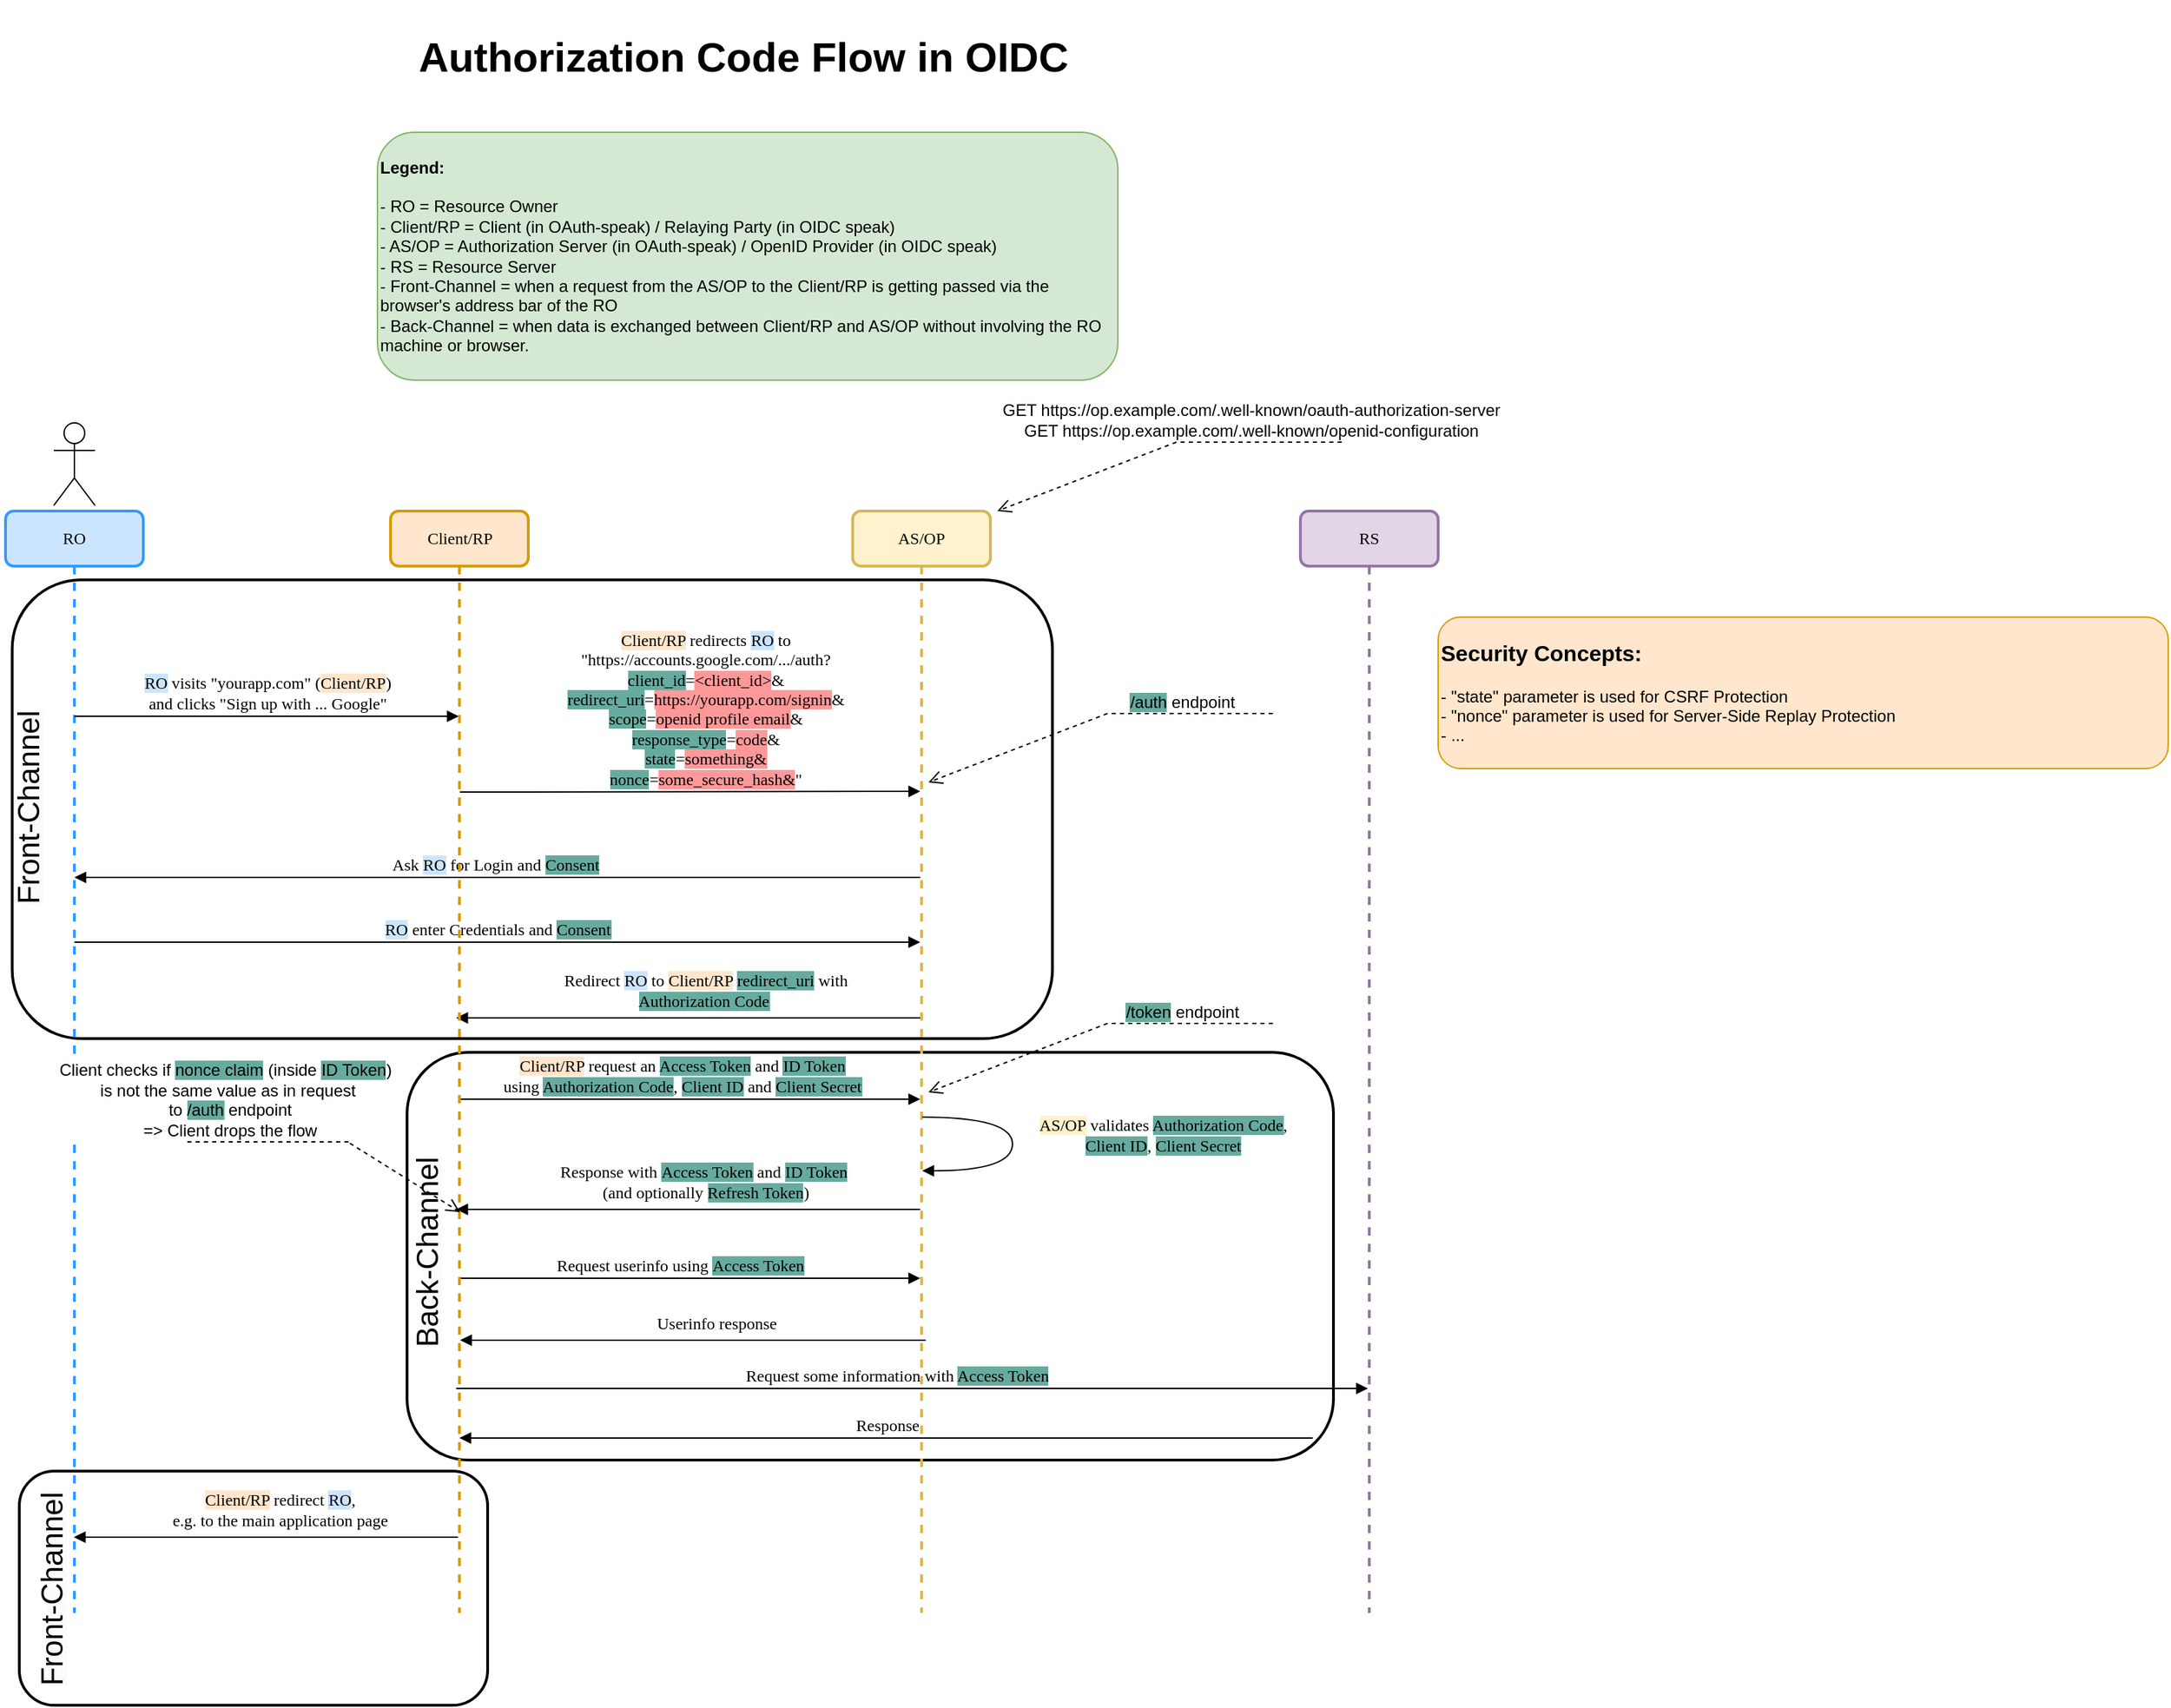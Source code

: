 <mxfile version="22.1.15" type="device" pages="4">
  <diagram name="Authorization Code Flow" id="13e1069c-82ec-6db2-03f1-153e76fe0fe0">
    <mxGraphModel dx="2067" dy="1983" grid="1" gridSize="10" guides="1" tooltips="1" connect="1" arrows="1" fold="1" page="1" pageScale="1" pageWidth="1100" pageHeight="850" background="none" math="0" shadow="0">
      <root>
        <mxCell id="0" />
        <mxCell id="1" parent="0" />
        <mxCell id="ap6kXIPFRNni-n1Ezb-G-11" value="" style="group" parent="1" vertex="1" connectable="0">
          <mxGeometry x="120" y="777" width="330" height="170" as="geometry" />
        </mxCell>
        <mxCell id="ap6kXIPFRNni-n1Ezb-G-12" value="" style="rounded=1;whiteSpace=wrap;html=1;strokeWidth=2;fontSize=30;fontColor=#000000;labelPosition=center;verticalLabelPosition=top;align=center;verticalAlign=bottom;" parent="ap6kXIPFRNni-n1Ezb-G-11" vertex="1">
          <mxGeometry x="-10" width="340" height="170" as="geometry" />
        </mxCell>
        <mxCell id="ap6kXIPFRNni-n1Ezb-G-13" value="&lt;span style=&quot;color: rgb(0, 0, 0); font-family: Helvetica; font-style: normal; font-variant-ligatures: normal; font-variant-caps: normal; font-weight: 400; letter-spacing: normal; orphans: 2; text-align: center; text-indent: 0px; text-transform: none; widows: 2; word-spacing: 0px; -webkit-text-stroke-width: 0px; background-color: rgb(251, 251, 251); text-decoration-thickness: initial; text-decoration-style: initial; text-decoration-color: initial; float: none; display: inline !important;&quot;&gt;&lt;font style=&quot;font-size: 22px;&quot;&gt;Front-Channel&lt;/font&gt;&lt;/span&gt;" style="text;whiteSpace=wrap;html=1;rotation=-90;" parent="ap6kXIPFRNni-n1Ezb-G-11" vertex="1">
          <mxGeometry x="-66.64" y="67.93" width="150.51" height="29.03" as="geometry" />
        </mxCell>
        <mxCell id="_ICmuHY_S-w1vZ45T4bN-10" value="" style="group" parent="1" vertex="1" connectable="0">
          <mxGeometry x="387" y="473" width="677" height="296" as="geometry" />
        </mxCell>
        <mxCell id="hWFgnr9667ABjFhtj44m-9" value="" style="group" parent="_ICmuHY_S-w1vZ45T4bN-10" vertex="1" connectable="0">
          <mxGeometry x="383" y="116" width="250" height="50" as="geometry" />
        </mxCell>
        <mxCell id="hWFgnr9667ABjFhtj44m-4" value="" style="html=1;verticalAlign=bottom;endArrow=open;dashed=1;endSize=8;labelBackgroundColor=none;fontFamily=Verdana;fontSize=12;elbow=vertical;" parent="hWFgnr9667ABjFhtj44m-9" edge="1">
          <mxGeometry relative="1" as="geometry">
            <mxPoint y="50" as="targetPoint" />
            <mxPoint x="130" as="sourcePoint" />
          </mxGeometry>
        </mxCell>
        <mxCell id="hWFgnr9667ABjFhtj44m-7" value="" style="html=1;verticalAlign=bottom;endArrow=none;dashed=1;endSize=8;labelBackgroundColor=none;fontFamily=Verdana;fontSize=12;elbow=vertical;endFill=0;" parent="hWFgnr9667ABjFhtj44m-9" edge="1">
          <mxGeometry relative="1" as="geometry">
            <mxPoint x="130" as="targetPoint" />
            <mxPoint x="250" as="sourcePoint" />
          </mxGeometry>
        </mxCell>
        <mxCell id="hWFgnr9667ABjFhtj44m-8" value="&lt;span style=&quot;background-color: rgb(103, 171, 159); font-size: 12px;&quot;&gt;/userinfo&lt;/span&gt; endpoint" style="edgeLabel;html=1;align=center;verticalAlign=bottom;resizable=0;points=[];labelPosition=center;verticalLabelPosition=top;fontSize=12;" parent="hWFgnr9667ABjFhtj44m-7" vertex="1" connectable="0">
          <mxGeometry x="0.099" relative="1" as="geometry">
            <mxPoint as="offset" />
          </mxGeometry>
        </mxCell>
        <mxCell id="_ICmuHY_S-w1vZ45T4bN-6" value="" style="rounded=1;whiteSpace=wrap;html=1;strokeWidth=2;fontSize=30;fontColor=#000000;" parent="_ICmuHY_S-w1vZ45T4bN-10" vertex="1">
          <mxGeometry x="4.5" width="672.5" height="296" as="geometry" />
        </mxCell>
        <mxCell id="_ICmuHY_S-w1vZ45T4bN-8" value="&lt;span style=&quot;color: rgb(0, 0, 0); font-family: Helvetica; font-style: normal; font-variant-ligatures: normal; font-variant-caps: normal; font-weight: 400; letter-spacing: normal; orphans: 2; text-align: center; text-indent: 0px; text-transform: none; widows: 2; word-spacing: 0px; -webkit-text-stroke-width: 0px; background-color: rgb(251, 251, 251); text-decoration-thickness: initial; text-decoration-style: initial; text-decoration-color: initial; float: none; display: inline !important;&quot;&gt;&lt;font style=&quot;font-size: 22px;&quot;&gt;Back-Channel&lt;/font&gt;&lt;/span&gt;" style="text;whiteSpace=wrap;html=1;rotation=-90;" parent="_ICmuHY_S-w1vZ45T4bN-10" vertex="1">
          <mxGeometry x="-50" y="106" width="160" height="60" as="geometry" />
        </mxCell>
        <mxCell id="hWFgnr9667ABjFhtj44m-12" value="" style="group" parent="_ICmuHY_S-w1vZ45T4bN-10" vertex="1" connectable="0">
          <mxGeometry x="383" y="-21" width="250" height="50" as="geometry" />
        </mxCell>
        <mxCell id="hWFgnr9667ABjFhtj44m-13" value="" style="html=1;verticalAlign=bottom;endArrow=open;dashed=1;endSize=8;labelBackgroundColor=none;fontFamily=Verdana;fontSize=12;elbow=vertical;" parent="hWFgnr9667ABjFhtj44m-12" edge="1">
          <mxGeometry relative="1" as="geometry">
            <mxPoint y="50" as="targetPoint" />
            <mxPoint x="130" as="sourcePoint" />
          </mxGeometry>
        </mxCell>
        <mxCell id="hWFgnr9667ABjFhtj44m-14" value="" style="html=1;verticalAlign=bottom;endArrow=none;dashed=1;endSize=8;labelBackgroundColor=none;fontFamily=Verdana;fontSize=12;elbow=vertical;endFill=0;" parent="hWFgnr9667ABjFhtj44m-12" edge="1">
          <mxGeometry relative="1" as="geometry">
            <mxPoint x="130" as="targetPoint" />
            <mxPoint x="250" as="sourcePoint" />
          </mxGeometry>
        </mxCell>
        <mxCell id="hWFgnr9667ABjFhtj44m-15" value="&lt;span style=&quot;background-color: rgb(103, 171, 159); font-size: 12px;&quot;&gt;/token&lt;/span&gt; endpoint" style="edgeLabel;html=1;align=center;verticalAlign=bottom;resizable=0;points=[];labelPosition=center;verticalLabelPosition=top;fontSize=12;" parent="hWFgnr9667ABjFhtj44m-14" vertex="1" connectable="0">
          <mxGeometry x="0.099" relative="1" as="geometry">
            <mxPoint as="offset" />
          </mxGeometry>
        </mxCell>
        <mxCell id="_ICmuHY_S-w1vZ45T4bN-9" value="" style="group" parent="1" vertex="1" connectable="0">
          <mxGeometry x="100" y="130" width="760" height="333" as="geometry" />
        </mxCell>
        <mxCell id="IGa3jXh2fTy8C1wKVysX-18" value="" style="rounded=1;whiteSpace=wrap;html=1;strokeWidth=2;fontSize=30;fontColor=#000000;labelPosition=center;verticalLabelPosition=top;align=center;verticalAlign=bottom;" parent="_ICmuHY_S-w1vZ45T4bN-9" vertex="1">
          <mxGeometry x="4.841" width="755.159" height="333" as="geometry" />
        </mxCell>
        <mxCell id="_ICmuHY_S-w1vZ45T4bN-7" value="&lt;span style=&quot;color: rgb(0, 0, 0); font-family: Helvetica; font-style: normal; font-variant-ligatures: normal; font-variant-caps: normal; font-weight: 400; letter-spacing: normal; orphans: 2; text-align: center; text-indent: 0px; text-transform: none; widows: 2; word-spacing: 0px; -webkit-text-stroke-width: 0px; background-color: rgb(251, 251, 251); text-decoration-thickness: initial; text-decoration-style: initial; text-decoration-color: initial; float: none; display: inline !important;&quot;&gt;&lt;font style=&quot;font-size: 22px;&quot;&gt;Front-Channel&lt;/font&gt;&lt;/span&gt;" style="text;whiteSpace=wrap;html=1;rotation=-90;" parent="_ICmuHY_S-w1vZ45T4bN-9" vertex="1">
          <mxGeometry x="-48.408" y="127.829" width="154.904" height="64.452" as="geometry" />
        </mxCell>
        <mxCell id="7baba1c4bc27f4b0-3" value="AS/OP" style="shape=umlLifeline;perimeter=lifelinePerimeter;whiteSpace=wrap;html=1;container=1;collapsible=0;recursiveResize=0;outlineConnect=0;rounded=1;shadow=0;comic=0;labelBackgroundColor=none;strokeWidth=2;fontFamily=Verdana;fontSize=12;align=center;fillColor=#fff2cc;strokeColor=#d6b656;" parent="1" vertex="1">
          <mxGeometry x="715" y="80" width="100" height="800" as="geometry" />
        </mxCell>
        <mxCell id="IGa3jXh2fTy8C1wKVysX-20" value="Request userinfo using&amp;nbsp;&lt;span style=&quot;background-color: rgb(103, 171, 159);&quot;&gt;Access Token&lt;/span&gt;&amp;nbsp;" style="html=1;verticalAlign=bottom;endArrow=block;labelBackgroundColor=none;fontFamily=Verdana;fontSize=12;" parent="7baba1c4bc27f4b0-3" edge="1">
          <mxGeometry x="-0.035" relative="1" as="geometry">
            <mxPoint x="-285.5" y="557" as="sourcePoint" />
            <mxPoint x="49" y="557" as="targetPoint" />
            <mxPoint as="offset" />
          </mxGeometry>
        </mxCell>
        <mxCell id="7baba1c4bc27f4b0-4" value="RS" style="shape=umlLifeline;perimeter=lifelinePerimeter;whiteSpace=wrap;html=1;container=1;collapsible=0;recursiveResize=0;outlineConnect=0;rounded=1;shadow=0;comic=0;labelBackgroundColor=none;strokeWidth=2;fontFamily=Verdana;fontSize=12;align=center;fillColor=#e1d5e7;strokeColor=#9673a6;" parent="1" vertex="1">
          <mxGeometry x="1040" y="80" width="100" height="800" as="geometry" />
        </mxCell>
        <mxCell id="7baba1c4bc27f4b0-8" value="RO" style="shape=umlLifeline;perimeter=lifelinePerimeter;whiteSpace=wrap;html=1;container=0;collapsible=0;recursiveResize=0;outlineConnect=0;rounded=1;shadow=0;comic=0;labelBackgroundColor=none;strokeWidth=2;fontFamily=Verdana;fontSize=12;align=center;fillColor=#cce5ff;strokeColor=#3399FF;" parent="1" vertex="1">
          <mxGeometry x="100" y="80" width="100" height="800" as="geometry" />
        </mxCell>
        <mxCell id="7baba1c4bc27f4b0-23" value="&lt;span style=&quot;background-color: rgb(204, 229, 255);&quot;&gt;RO&lt;/span&gt; enter Credentials and &lt;span style=&quot;background-color: rgb(103, 171, 159);&quot;&gt;Consent&lt;/span&gt;" style="html=1;verticalAlign=bottom;endArrow=block;labelBackgroundColor=none;fontFamily=Verdana;fontSize=12;" parent="1" edge="1">
          <mxGeometry relative="1" as="geometry">
            <mxPoint x="149.947" y="393" as="sourcePoint" />
            <mxPoint x="764" y="393" as="targetPoint" />
            <mxPoint as="offset" />
          </mxGeometry>
        </mxCell>
        <mxCell id="7baba1c4bc27f4b0-11" value="&lt;span style=&quot;background-color: rgb(204, 229, 255);&quot;&gt;RO&lt;/span&gt; visits &quot;yourapp.com&quot; (&lt;span style=&quot;background-color: rgb(255, 230, 204);&quot;&gt;Client/RP&lt;/span&gt;)&lt;br&gt;and clicks &quot;Sign up with ... Google&quot;" style="html=1;verticalAlign=bottom;endArrow=block;labelBackgroundColor=none;fontFamily=Verdana;fontSize=12;edgeStyle=elbowEdgeStyle;elbow=vertical;" parent="1" edge="1">
          <mxGeometry relative="1" as="geometry">
            <mxPoint x="150.0" y="229" as="sourcePoint" />
            <mxPoint x="429" y="229.143" as="targetPoint" />
          </mxGeometry>
        </mxCell>
        <mxCell id="7baba1c4bc27f4b0-14" value="&lt;span style=&quot;background-color: rgb(255, 230, 204);&quot;&gt;Client/RP&lt;/span&gt; redirects &lt;span style=&quot;background-color: rgb(204, 229, 255);&quot;&gt;RO&lt;/span&gt; to &lt;br&gt;&quot;https://accounts.google.com/.../auth?&lt;br&gt;&lt;span style=&quot;background-color: rgb(103, 171, 159);&quot;&gt;client_id&lt;/span&gt;=&lt;span style=&quot;background-color: rgb(255, 153, 153);&quot;&gt;&amp;lt;client_id&amp;gt;&lt;/span&gt;&amp;amp;&lt;br&gt;&lt;span style=&quot;background-color: rgb(103, 171, 159);&quot;&gt;redirect_uri&lt;/span&gt;=&lt;span style=&quot;background-color: rgb(255, 153, 153);&quot;&gt;https://yourapp.com/signin&lt;/span&gt;&amp;amp;&lt;br&gt;&lt;span style=&quot;background-color: rgb(103, 171, 159);&quot;&gt;scope&lt;/span&gt;=&lt;span style=&quot;background-color: rgb(255, 153, 153);&quot;&gt;openid profile email&lt;/span&gt;&amp;amp;&lt;br&gt;&lt;span style=&quot;background-color: rgb(103, 171, 159);&quot;&gt;response_type&lt;/span&gt;=&lt;span style=&quot;background-color: rgb(255, 153, 153);&quot;&gt;code&lt;/span&gt;&amp;amp;&lt;br&gt;&lt;span style=&quot;background-color: rgb(103, 171, 159);&quot;&gt;state&lt;/span&gt;=&lt;span style=&quot;background-color: rgb(255, 153, 153);&quot;&gt;something&amp;amp;&lt;br&gt;&lt;/span&gt;&lt;span style=&quot;background-color: rgb(103, 171, 159);&quot;&gt;nonce&lt;/span&gt;=&lt;span style=&quot;background-color: rgb(255, 153, 153);&quot;&gt;some_secure_hash&amp;amp;&lt;/span&gt;&quot;" style="html=1;verticalAlign=bottom;endArrow=block;labelBackgroundColor=none;fontFamily=Verdana;fontSize=12;edgeStyle=elbowEdgeStyle;elbow=vertical;" parent="1" edge="1">
          <mxGeometry x="0.065" relative="1" as="geometry">
            <mxPoint x="429.81" y="284.034" as="sourcePoint" />
            <mxPoint x="764" y="283.333" as="targetPoint" />
            <mxPoint as="offset" />
          </mxGeometry>
        </mxCell>
        <mxCell id="IGa3jXh2fTy8C1wKVysX-6" value="" style="shape=umlActor;verticalLabelPosition=bottom;verticalAlign=top;html=1;" parent="1" vertex="1">
          <mxGeometry x="135" y="16" width="30" height="60" as="geometry" />
        </mxCell>
        <mxCell id="IGa3jXh2fTy8C1wKVysX-9" value="&lt;b&gt;Legend:&lt;/b&gt;&lt;br&gt;&lt;br&gt;- RO = Resource Owner&lt;br&gt;- Client/RP = Client (in OAuth-speak) / Relaying Party (in OIDC speak)&amp;nbsp;&lt;br&gt;- AS/OP = Authorization Server (in OAuth-speak) / OpenID Provider (in OIDC speak)&lt;br&gt;- RS = Resource Server&lt;br&gt;- Front-Channel =&amp;nbsp;when a request from the AS/OP to the Client/RP is getting passed via the browser&#39;s address bar of the RO&lt;br&gt;- Back-Channel =&amp;nbsp;when data is exchanged between Client/RP and AS/OP without involving the RO machine or browser." style="rounded=1;whiteSpace=wrap;html=1;align=left;fillColor=#d5e8d4;strokeColor=#82b366;" parent="1" vertex="1">
          <mxGeometry x="370" y="-195" width="537.5" height="180" as="geometry" />
        </mxCell>
        <mxCell id="IGa3jXh2fTy8C1wKVysX-12" value="&lt;div class=&quot;css-1tsb9g0&quot;&gt;&lt;h5 style=&quot;text-align: center;&quot; class=&quot;MuiTypography-root MuiTypography-h5 css-gc3mlr&quot;&gt;&lt;font style=&quot;font-size: 30px;&quot;&gt;Authorization Code Flow in OIDC&lt;/font&gt;&lt;/h5&gt;&lt;/div&gt;&lt;div class=&quot;css-hmvb2u&quot;&gt;&lt;div class=&quot;css-9xhug0&quot;&gt; &lt;/div&gt;&lt;/div&gt;" style="text;whiteSpace=wrap;html=1;fontColor=#000000;" parent="1" vertex="1">
          <mxGeometry x="397.5" y="-291" width="492.5" height="80" as="geometry" />
        </mxCell>
        <mxCell id="IGa3jXh2fTy8C1wKVysX-14" value="Redirect&amp;nbsp;&lt;span style=&quot;background-color: rgb(204, 229, 255);&quot;&gt;RO&lt;/span&gt;&amp;nbsp;to &lt;span style=&quot;background-color: rgb(255, 230, 204);&quot;&gt;Client/RP&lt;/span&gt; &lt;span style=&quot;background-color: rgb(103, 171, 159);&quot;&gt;redirect_uri&lt;/span&gt; with &lt;br&gt;&lt;span style=&quot;background-color: rgb(103, 171, 159);&quot;&gt;Authorization Code&lt;/span&gt;&amp;nbsp;" style="html=1;verticalAlign=bottom;endArrow=block;labelBackgroundColor=none;fontFamily=Verdana;fontSize=12;edgeStyle=elbowEdgeStyle;elbow=vertical;" parent="1" edge="1">
          <mxGeometry x="-0.071" y="-3" relative="1" as="geometry">
            <mxPoint x="764" y="448" as="sourcePoint" />
            <Array as="points">
              <mxPoint x="655" y="448" />
            </Array>
            <mxPoint x="427.167" y="448" as="targetPoint" />
            <mxPoint as="offset" />
          </mxGeometry>
        </mxCell>
        <mxCell id="IGa3jXh2fTy8C1wKVysX-15" value="&lt;span style=&quot;background-color: rgb(255, 230, 204);&quot;&gt;Client/RP&lt;/span&gt; request an &lt;span style=&quot;background-color: rgb(103, 171, 159);&quot;&gt;Access Token&lt;/span&gt; and &lt;span style=&quot;background-color: rgb(103, 171, 159);&quot;&gt;ID Token&lt;/span&gt;&lt;br&gt;using &lt;span style=&quot;background-color: rgb(103, 171, 159);&quot;&gt;Authorization Code&lt;/span&gt;, &lt;span style=&quot;background-color: rgb(103, 171, 159);&quot;&gt;Client ID&lt;/span&gt; and &lt;span style=&quot;background-color: rgb(103, 171, 159);&quot;&gt;Client Secret&lt;/span&gt;" style="html=1;verticalAlign=bottom;endArrow=block;labelBackgroundColor=none;fontFamily=Verdana;fontSize=12;" parent="1" edge="1">
          <mxGeometry x="-0.037" relative="1" as="geometry">
            <mxPoint x="430.024" y="507" as="sourcePoint" />
            <mxPoint x="764" y="507" as="targetPoint" />
            <mxPoint as="offset" />
          </mxGeometry>
        </mxCell>
        <mxCell id="IGa3jXh2fTy8C1wKVysX-16" value="Ask&amp;nbsp;&lt;span style=&quot;background-color: rgb(204, 229, 255);&quot;&gt;RO&lt;/span&gt;&amp;nbsp;for Login and&amp;nbsp;&lt;span style=&quot;border-color: var(--border-color); background-color: rgb(103, 171, 159);&quot;&gt;Consent&lt;/span&gt;&amp;nbsp;" style="html=1;verticalAlign=bottom;endArrow=none;labelBackgroundColor=none;fontFamily=Verdana;fontSize=12;startArrow=block;startFill=1;endFill=0;" parent="1" edge="1">
          <mxGeometry relative="1" as="geometry">
            <mxPoint x="150" y="346" as="sourcePoint" />
            <mxPoint x="764" y="346" as="targetPoint" />
            <mxPoint as="offset" />
          </mxGeometry>
        </mxCell>
        <mxCell id="IGa3jXh2fTy8C1wKVysX-19" value="Response with&amp;nbsp;&lt;span style=&quot;background-color: rgb(103, 171, 159);&quot;&gt;Access Token&lt;/span&gt;&amp;nbsp;and&amp;nbsp;&lt;span style=&quot;border-color: var(--border-color); background-color: rgb(103, 171, 159);&quot;&gt;ID Token&lt;/span&gt;&amp;nbsp;&lt;br&gt;(and optionally &lt;span style=&quot;background-color: rgb(103, 171, 159);&quot;&gt;Refresh Token&lt;/span&gt;)" style="html=1;verticalAlign=bottom;endArrow=block;labelBackgroundColor=none;fontFamily=Verdana;fontSize=12;edgeStyle=elbowEdgeStyle;elbow=vertical;" parent="1" edge="1">
          <mxGeometry x="-0.071" y="-3" relative="1" as="geometry">
            <mxPoint x="764" y="587" as="sourcePoint" />
            <Array as="points">
              <mxPoint x="655.33" y="587" />
            </Array>
            <mxPoint x="427.167" y="587" as="targetPoint" />
            <mxPoint as="offset" />
          </mxGeometry>
        </mxCell>
        <mxCell id="IGa3jXh2fTy8C1wKVysX-21" value="Userinfo response" style="html=1;verticalAlign=bottom;endArrow=block;labelBackgroundColor=none;fontFamily=Verdana;fontSize=12;edgeStyle=elbowEdgeStyle;elbow=vertical;" parent="1" edge="1">
          <mxGeometry x="-0.071" y="-3" relative="1" as="geometry">
            <mxPoint x="764" y="682" as="sourcePoint" />
            <Array as="points">
              <mxPoint x="770" y="682" />
            </Array>
            <mxPoint x="430" y="682" as="targetPoint" />
            <mxPoint as="offset" />
          </mxGeometry>
        </mxCell>
        <mxCell id="_ICmuHY_S-w1vZ45T4bN-1" value="Request some information with &lt;span style=&quot;background-color: rgb(103, 171, 159);&quot;&gt;Access Token&lt;/span&gt;" style="html=1;verticalAlign=bottom;endArrow=block;labelBackgroundColor=none;fontFamily=Verdana;fontSize=12;" parent="1" edge="1">
          <mxGeometry x="-0.035" relative="1" as="geometry">
            <mxPoint x="427.167" y="717" as="sourcePoint" />
            <mxPoint x="1089" y="717" as="targetPoint" />
            <mxPoint as="offset" />
            <Array as="points">
              <mxPoint x="890" y="717" />
            </Array>
          </mxGeometry>
        </mxCell>
        <mxCell id="_ICmuHY_S-w1vZ45T4bN-3" value="Response" style="html=1;verticalAlign=bottom;endArrow=block;labelBackgroundColor=none;fontFamily=Verdana;fontSize=12;edgeStyle=elbowEdgeStyle;elbow=vertical;" parent="1" edge="1">
          <mxGeometry x="-0.002" relative="1" as="geometry">
            <mxPoint x="1049" y="753" as="sourcePoint" />
            <Array as="points">
              <mxPoint x="915.83" y="753" />
            </Array>
            <mxPoint x="429.5" y="753" as="targetPoint" />
            <mxPoint as="offset" />
          </mxGeometry>
        </mxCell>
        <mxCell id="_ICmuHY_S-w1vZ45T4bN-5" value="&lt;span style=&quot;background-color: rgb(255, 230, 204);&quot;&gt;Client/RP&lt;/span&gt; redirect &lt;span style=&quot;background-color: rgb(204, 229, 255);&quot;&gt;RO&lt;/span&gt;, &lt;br&gt;e.g. to the main application page" style="html=1;verticalAlign=bottom;endArrow=block;labelBackgroundColor=none;fontFamily=Verdana;fontSize=12;edgeStyle=elbowEdgeStyle;elbow=vertical;" parent="1" edge="1">
          <mxGeometry x="-0.071" y="-3" relative="1" as="geometry">
            <mxPoint x="428.5" y="825" as="sourcePoint" />
            <Array as="points">
              <mxPoint x="216.01" y="825" />
            </Array>
            <mxPoint x="149.571" y="825" as="targetPoint" />
            <mxPoint as="offset" />
          </mxGeometry>
        </mxCell>
        <mxCell id="7baba1c4bc27f4b0-2" value="Client/RP" style="shape=umlLifeline;perimeter=lifelinePerimeter;whiteSpace=wrap;html=1;container=1;collapsible=0;recursiveResize=0;outlineConnect=0;rounded=1;shadow=0;comic=0;labelBackgroundColor=none;strokeWidth=2;fontFamily=Verdana;fontSize=12;align=center;fillColor=#ffe6cc;strokeColor=#d79b00;" parent="1" vertex="1">
          <mxGeometry x="379.5" y="80" width="100" height="800" as="geometry" />
        </mxCell>
        <mxCell id="oH3g6FZtVWpOTfCN15k7-2" value="" style="html=1;verticalAlign=bottom;endArrow=open;dashed=1;endSize=8;labelBackgroundColor=none;fontFamily=Verdana;fontSize=12;elbow=vertical;" parent="7baba1c4bc27f4b0-2" edge="1">
          <mxGeometry relative="1" as="geometry">
            <mxPoint x="50.5" y="509" as="targetPoint" />
            <mxPoint x="-29.5" y="459" as="sourcePoint" />
          </mxGeometry>
        </mxCell>
        <mxCell id="ap6kXIPFRNni-n1Ezb-G-14" value="&lt;b style=&quot;border-color: var(--border-color);&quot;&gt;&lt;font style=&quot;font-size: 16px;&quot;&gt;Security Concepts:&lt;/font&gt;&lt;/b&gt;&lt;br&gt;&lt;br&gt;- &quot;state&quot; parameter is used for CSRF Protection&lt;br&gt;- &quot;nonce&quot; parameter is used for Server-Side Replay Protection&lt;br&gt;- ..." style="rounded=1;whiteSpace=wrap;html=1;align=left;fillColor=#ffe6cc;strokeColor=#d79b00;" parent="1" vertex="1">
          <mxGeometry x="1140" y="157" width="530" height="110" as="geometry" />
        </mxCell>
        <mxCell id="hWFgnr9667ABjFhtj44m-20" value="" style="group" parent="1" vertex="1" connectable="0">
          <mxGeometry x="770" y="227" width="250" height="50" as="geometry" />
        </mxCell>
        <mxCell id="hWFgnr9667ABjFhtj44m-21" value="" style="html=1;verticalAlign=bottom;endArrow=open;dashed=1;endSize=8;labelBackgroundColor=none;fontFamily=Verdana;fontSize=12;elbow=vertical;" parent="hWFgnr9667ABjFhtj44m-20" edge="1">
          <mxGeometry relative="1" as="geometry">
            <mxPoint y="50" as="targetPoint" />
            <mxPoint x="130" as="sourcePoint" />
          </mxGeometry>
        </mxCell>
        <mxCell id="hWFgnr9667ABjFhtj44m-22" value="" style="html=1;verticalAlign=bottom;endArrow=none;dashed=1;endSize=8;labelBackgroundColor=none;fontFamily=Verdana;fontSize=12;elbow=vertical;endFill=0;" parent="hWFgnr9667ABjFhtj44m-20" edge="1">
          <mxGeometry relative="1" as="geometry">
            <mxPoint x="130" as="targetPoint" />
            <mxPoint x="250" as="sourcePoint" />
          </mxGeometry>
        </mxCell>
        <mxCell id="hWFgnr9667ABjFhtj44m-23" value="&lt;span style=&quot;background-color: rgb(103, 171, 159); font-size: 12px;&quot;&gt;/auth&lt;/span&gt;&amp;nbsp;endpoint" style="edgeLabel;html=1;align=center;verticalAlign=bottom;resizable=0;points=[];labelPosition=center;verticalLabelPosition=top;fontSize=12;" parent="hWFgnr9667ABjFhtj44m-22" vertex="1" connectable="0">
          <mxGeometry x="0.099" relative="1" as="geometry">
            <mxPoint as="offset" />
          </mxGeometry>
        </mxCell>
        <mxCell id="hWFgnr9667ABjFhtj44m-24" value="" style="group" parent="1" vertex="1" connectable="0">
          <mxGeometry x="820" y="30" width="250" height="50" as="geometry" />
        </mxCell>
        <mxCell id="hWFgnr9667ABjFhtj44m-25" value="" style="html=1;verticalAlign=bottom;endArrow=open;dashed=1;endSize=8;labelBackgroundColor=none;fontFamily=Verdana;fontSize=12;elbow=vertical;" parent="hWFgnr9667ABjFhtj44m-24" edge="1">
          <mxGeometry relative="1" as="geometry">
            <mxPoint y="50" as="targetPoint" />
            <mxPoint x="130" as="sourcePoint" />
          </mxGeometry>
        </mxCell>
        <mxCell id="hWFgnr9667ABjFhtj44m-26" value="" style="html=1;verticalAlign=bottom;endArrow=none;dashed=1;endSize=8;labelBackgroundColor=none;fontFamily=Verdana;fontSize=12;elbow=vertical;endFill=0;" parent="hWFgnr9667ABjFhtj44m-24" edge="1">
          <mxGeometry relative="1" as="geometry">
            <mxPoint x="130" as="targetPoint" />
            <mxPoint x="250" as="sourcePoint" />
          </mxGeometry>
        </mxCell>
        <mxCell id="hWFgnr9667ABjFhtj44m-27" value="GET https://op.example.com/.well-known/oauth-authorization-server&lt;br&gt;GET https://op.example.com/.well-known/openid-configuration" style="edgeLabel;html=1;align=center;verticalAlign=bottom;resizable=0;points=[];labelPosition=center;verticalLabelPosition=top;fontSize=12;" parent="hWFgnr9667ABjFhtj44m-26" vertex="1" connectable="0">
          <mxGeometry x="0.099" relative="1" as="geometry">
            <mxPoint as="offset" />
          </mxGeometry>
        </mxCell>
        <mxCell id="oH3g6FZtVWpOTfCN15k7-3" value="" style="html=1;verticalAlign=bottom;endArrow=none;dashed=1;endSize=8;labelBackgroundColor=none;fontFamily=Verdana;fontSize=12;elbow=vertical;endFill=0;" parent="1" edge="1">
          <mxGeometry relative="1" as="geometry">
            <mxPoint x="229" y="538" as="targetPoint" />
            <mxPoint x="349" y="538" as="sourcePoint" />
          </mxGeometry>
        </mxCell>
        <mxCell id="oH3g6FZtVWpOTfCN15k7-4" value="Client checks if &lt;span style=&quot;background-color: rgb(103, 171, 159);&quot;&gt;nonce claim&lt;/span&gt; (inside &lt;span style=&quot;background-color: rgb(103, 171, 159);&quot;&gt;ID Token&lt;/span&gt;)&amp;nbsp;&lt;br&gt;is not the same value as in request&lt;br&gt;&amp;nbsp;to &lt;span style=&quot;background-color: rgb(103, 171, 159);&quot;&gt;/auth&lt;/span&gt; endpoint&lt;br&gt;&amp;nbsp;=&amp;gt; Client drops the flow" style="edgeLabel;html=1;align=center;verticalAlign=bottom;resizable=0;points=[];labelPosition=center;verticalLabelPosition=top;fontSize=12;" parent="oH3g6FZtVWpOTfCN15k7-3" vertex="1" connectable="0">
          <mxGeometry x="0.099" relative="1" as="geometry">
            <mxPoint x="-22" as="offset" />
          </mxGeometry>
        </mxCell>
        <mxCell id="tk72EeTZH0YWwKxZulQ8-59" value="&lt;span style=&quot;background-color: rgb(255, 242, 204);&quot;&gt;AS/OP&lt;/span&gt;&amp;nbsp;validates &lt;span style=&quot;background-color: rgb(103, 171, 159);&quot;&gt;Authorization Code&lt;/span&gt;, &lt;br&gt;&lt;span style=&quot;background-color: rgb(103, 171, 159);&quot;&gt;Client ID&lt;/span&gt;, &lt;span style=&quot;background-color: rgb(103, 171, 159);&quot;&gt;Client Secret&lt;/span&gt;" style="html=1;verticalAlign=bottom;endArrow=block;labelBackgroundColor=none;fontFamily=Verdana;fontSize=12;elbow=vertical;edgeStyle=orthogonalEdgeStyle;curved=1;" parent="1" source="7baba1c4bc27f4b0-3" target="7baba1c4bc27f4b0-3" edge="1">
          <mxGeometry x="0.123" y="109" relative="1" as="geometry">
            <mxPoint x="770" y="520" as="sourcePoint" />
            <mxPoint x="770" y="559" as="targetPoint" />
            <Array as="points">
              <mxPoint x="831" y="520" />
              <mxPoint x="831" y="559" />
            </Array>
            <mxPoint as="offset" />
          </mxGeometry>
        </mxCell>
      </root>
    </mxGraphModel>
  </diagram>
  <diagram id="d605GZ7WtlB3KXcf-jQN" name="Authorization Code Flow with PKCE">
    <mxGraphModel dx="413" dy="2302" grid="1" gridSize="10" guides="1" tooltips="1" connect="1" arrows="1" fold="1" page="1" pageScale="1" pageWidth="827" pageHeight="1169" math="0" shadow="0">
      <root>
        <mxCell id="0" />
        <mxCell id="1" parent="0" />
        <mxCell id="uevHiyvahyzexUpD0O_Z-1" value="" style="group" parent="1" vertex="1" connectable="0">
          <mxGeometry x="2585.41" y="494" width="677" height="296" as="geometry" />
        </mxCell>
        <mxCell id="uevHiyvahyzexUpD0O_Z-2" value="" style="rounded=1;whiteSpace=wrap;html=1;strokeWidth=2;fontSize=30;fontColor=#000000;" parent="uevHiyvahyzexUpD0O_Z-1" vertex="1">
          <mxGeometry x="4.5" width="672.5" height="296" as="geometry" />
        </mxCell>
        <mxCell id="uevHiyvahyzexUpD0O_Z-3" value="&lt;span style=&quot;color: rgb(0, 0, 0); font-family: Helvetica; font-style: normal; font-variant-ligatures: normal; font-variant-caps: normal; font-weight: 400; letter-spacing: normal; orphans: 2; text-align: center; text-indent: 0px; text-transform: none; widows: 2; word-spacing: 0px; -webkit-text-stroke-width: 0px; background-color: rgb(251, 251, 251); text-decoration-thickness: initial; text-decoration-style: initial; text-decoration-color: initial; float: none; display: inline !important;&quot;&gt;&lt;font style=&quot;font-size: 22px;&quot;&gt;Back-Channel&lt;/font&gt;&lt;/span&gt;" style="text;whiteSpace=wrap;html=1;rotation=-90;" parent="uevHiyvahyzexUpD0O_Z-1" vertex="1">
          <mxGeometry x="-50" y="106" width="160" height="60" as="geometry" />
        </mxCell>
        <mxCell id="uevHiyvahyzexUpD0O_Z-4" value="" style="group" parent="uevHiyvahyzexUpD0O_Z-1" vertex="1" connectable="0">
          <mxGeometry x="383" y="116" width="250" height="50" as="geometry" />
        </mxCell>
        <mxCell id="uevHiyvahyzexUpD0O_Z-5" value="" style="html=1;verticalAlign=bottom;endArrow=open;dashed=1;endSize=8;labelBackgroundColor=none;fontFamily=Verdana;fontSize=12;elbow=vertical;" parent="uevHiyvahyzexUpD0O_Z-4" edge="1">
          <mxGeometry relative="1" as="geometry">
            <mxPoint y="50" as="targetPoint" />
            <mxPoint x="130" as="sourcePoint" />
          </mxGeometry>
        </mxCell>
        <mxCell id="uevHiyvahyzexUpD0O_Z-6" value="" style="html=1;verticalAlign=bottom;endArrow=none;dashed=1;endSize=8;labelBackgroundColor=none;fontFamily=Verdana;fontSize=12;elbow=vertical;endFill=0;" parent="uevHiyvahyzexUpD0O_Z-4" edge="1">
          <mxGeometry relative="1" as="geometry">
            <mxPoint x="130" as="targetPoint" />
            <mxPoint x="250" as="sourcePoint" />
          </mxGeometry>
        </mxCell>
        <mxCell id="uevHiyvahyzexUpD0O_Z-7" value="&lt;span style=&quot;background-color: rgb(103, 171, 159); font-size: 12px;&quot;&gt;/userinfo&lt;/span&gt; endpoint" style="edgeLabel;html=1;align=center;verticalAlign=bottom;resizable=0;points=[];labelPosition=center;verticalLabelPosition=top;fontSize=12;" parent="uevHiyvahyzexUpD0O_Z-6" vertex="1" connectable="0">
          <mxGeometry x="0.099" relative="1" as="geometry">
            <mxPoint as="offset" />
          </mxGeometry>
        </mxCell>
        <mxCell id="uevHiyvahyzexUpD0O_Z-8" value="" style="group" parent="uevHiyvahyzexUpD0O_Z-1" vertex="1" connectable="0">
          <mxGeometry x="383" y="-21" width="250" height="50" as="geometry" />
        </mxCell>
        <mxCell id="uevHiyvahyzexUpD0O_Z-9" value="" style="html=1;verticalAlign=bottom;endArrow=open;dashed=1;endSize=8;labelBackgroundColor=none;fontFamily=Verdana;fontSize=12;elbow=vertical;" parent="uevHiyvahyzexUpD0O_Z-8" edge="1">
          <mxGeometry relative="1" as="geometry">
            <mxPoint y="50" as="targetPoint" />
            <mxPoint x="130" as="sourcePoint" />
          </mxGeometry>
        </mxCell>
        <mxCell id="uevHiyvahyzexUpD0O_Z-10" value="" style="html=1;verticalAlign=bottom;endArrow=none;dashed=1;endSize=8;labelBackgroundColor=none;fontFamily=Verdana;fontSize=12;elbow=vertical;endFill=0;" parent="uevHiyvahyzexUpD0O_Z-8" edge="1">
          <mxGeometry relative="1" as="geometry">
            <mxPoint x="130" as="targetPoint" />
            <mxPoint x="250" as="sourcePoint" />
          </mxGeometry>
        </mxCell>
        <mxCell id="uevHiyvahyzexUpD0O_Z-11" value="&lt;span style=&quot;background-color: rgb(103, 171, 159); font-size: 12px;&quot;&gt;/token&lt;/span&gt; endpoint" style="edgeLabel;html=1;align=center;verticalAlign=bottom;resizable=0;points=[];labelPosition=center;verticalLabelPosition=top;fontSize=12;" parent="uevHiyvahyzexUpD0O_Z-10" vertex="1" connectable="0">
          <mxGeometry x="0.099" relative="1" as="geometry">
            <mxPoint as="offset" />
          </mxGeometry>
        </mxCell>
        <mxCell id="uevHiyvahyzexUpD0O_Z-12" value="" style="group" parent="1" vertex="1" connectable="0">
          <mxGeometry x="2318.41" y="798" width="330" height="170" as="geometry" />
        </mxCell>
        <mxCell id="uevHiyvahyzexUpD0O_Z-13" value="" style="rounded=1;whiteSpace=wrap;html=1;strokeWidth=2;fontSize=30;fontColor=#000000;labelPosition=center;verticalLabelPosition=top;align=center;verticalAlign=bottom;" parent="uevHiyvahyzexUpD0O_Z-12" vertex="1">
          <mxGeometry x="-10" width="340" height="170" as="geometry" />
        </mxCell>
        <mxCell id="uevHiyvahyzexUpD0O_Z-14" value="&lt;span style=&quot;color: rgb(0, 0, 0); font-family: Helvetica; font-style: normal; font-variant-ligatures: normal; font-variant-caps: normal; font-weight: 400; letter-spacing: normal; orphans: 2; text-align: center; text-indent: 0px; text-transform: none; widows: 2; word-spacing: 0px; -webkit-text-stroke-width: 0px; background-color: rgb(251, 251, 251); text-decoration-thickness: initial; text-decoration-style: initial; text-decoration-color: initial; float: none; display: inline !important;&quot;&gt;&lt;font style=&quot;font-size: 22px;&quot;&gt;Front-Channel&lt;/font&gt;&lt;/span&gt;" style="text;whiteSpace=wrap;html=1;rotation=-90;" parent="uevHiyvahyzexUpD0O_Z-12" vertex="1">
          <mxGeometry x="-66.64" y="67.93" width="150.51" height="29.03" as="geometry" />
        </mxCell>
        <mxCell id="uevHiyvahyzexUpD0O_Z-15" value="" style="group" parent="1" vertex="1" connectable="0">
          <mxGeometry x="2298.41" y="151" width="760" height="333" as="geometry" />
        </mxCell>
        <mxCell id="uevHiyvahyzexUpD0O_Z-16" value="" style="rounded=1;whiteSpace=wrap;html=1;strokeWidth=2;fontSize=30;fontColor=#000000;labelPosition=center;verticalLabelPosition=top;align=center;verticalAlign=bottom;" parent="uevHiyvahyzexUpD0O_Z-15" vertex="1">
          <mxGeometry x="4.841" width="755.159" height="333" as="geometry" />
        </mxCell>
        <mxCell id="uevHiyvahyzexUpD0O_Z-17" value="&lt;span style=&quot;color: rgb(0, 0, 0); font-family: Helvetica; font-style: normal; font-variant-ligatures: normal; font-variant-caps: normal; font-weight: 400; letter-spacing: normal; orphans: 2; text-align: center; text-indent: 0px; text-transform: none; widows: 2; word-spacing: 0px; -webkit-text-stroke-width: 0px; background-color: rgb(251, 251, 251); text-decoration-thickness: initial; text-decoration-style: initial; text-decoration-color: initial; float: none; display: inline !important;&quot;&gt;&lt;font style=&quot;font-size: 22px;&quot;&gt;Front-Channel&lt;/font&gt;&lt;/span&gt;" style="text;whiteSpace=wrap;html=1;rotation=-90;" parent="uevHiyvahyzexUpD0O_Z-15" vertex="1">
          <mxGeometry x="-48.408" y="127.829" width="154.904" height="64.452" as="geometry" />
        </mxCell>
        <mxCell id="uevHiyvahyzexUpD0O_Z-18" value="AS/OP" style="shape=umlLifeline;perimeter=lifelinePerimeter;whiteSpace=wrap;html=1;container=1;collapsible=0;recursiveResize=0;outlineConnect=0;rounded=1;shadow=0;comic=0;labelBackgroundColor=none;strokeWidth=2;fontFamily=Verdana;fontSize=12;align=center;fillColor=#fff2cc;strokeColor=#d6b656;" parent="1" vertex="1">
          <mxGeometry x="2913.41" y="101" width="100" height="800" as="geometry" />
        </mxCell>
        <mxCell id="uevHiyvahyzexUpD0O_Z-19" value="Request userinfo using&amp;nbsp;&lt;span style=&quot;background-color: rgb(103, 171, 159);&quot;&gt;Access Token&lt;/span&gt;&amp;nbsp;" style="html=1;verticalAlign=bottom;endArrow=block;labelBackgroundColor=none;fontFamily=Verdana;fontSize=12;" parent="uevHiyvahyzexUpD0O_Z-18" edge="1">
          <mxGeometry x="-0.035" relative="1" as="geometry">
            <mxPoint x="-285.5" y="557" as="sourcePoint" />
            <mxPoint x="49" y="557" as="targetPoint" />
            <mxPoint as="offset" />
          </mxGeometry>
        </mxCell>
        <mxCell id="uevHiyvahyzexUpD0O_Z-20" value="RS" style="shape=umlLifeline;perimeter=lifelinePerimeter;whiteSpace=wrap;html=1;container=1;collapsible=0;recursiveResize=0;outlineConnect=0;rounded=1;shadow=0;comic=0;labelBackgroundColor=none;strokeWidth=2;fontFamily=Verdana;fontSize=12;align=center;fillColor=#e1d5e7;strokeColor=#9673a6;" parent="1" vertex="1">
          <mxGeometry x="3238.41" y="101" width="100" height="800" as="geometry" />
        </mxCell>
        <mxCell id="uevHiyvahyzexUpD0O_Z-21" value="RO" style="shape=umlLifeline;perimeter=lifelinePerimeter;whiteSpace=wrap;html=1;container=0;collapsible=0;recursiveResize=0;outlineConnect=0;rounded=1;shadow=0;comic=0;labelBackgroundColor=none;strokeWidth=2;fontFamily=Verdana;fontSize=12;align=center;fillColor=#cce5ff;strokeColor=#3399FF;" parent="1" vertex="1">
          <mxGeometry x="2298.41" y="101" width="100" height="800" as="geometry" />
        </mxCell>
        <mxCell id="uevHiyvahyzexUpD0O_Z-22" value="&lt;span style=&quot;background-color: rgb(204, 229, 255);&quot;&gt;RO&lt;/span&gt; enter Credentials and &lt;span style=&quot;background-color: rgb(103, 171, 159);&quot;&gt;Consent&lt;/span&gt;" style="html=1;verticalAlign=bottom;endArrow=block;labelBackgroundColor=none;fontFamily=Verdana;fontSize=12;" parent="1" edge="1">
          <mxGeometry relative="1" as="geometry">
            <mxPoint x="2348.357" y="414" as="sourcePoint" />
            <mxPoint x="2962.41" y="414" as="targetPoint" />
            <mxPoint as="offset" />
          </mxGeometry>
        </mxCell>
        <mxCell id="uevHiyvahyzexUpD0O_Z-23" value="&lt;span style=&quot;background-color: rgb(204, 229, 255);&quot;&gt;RO&lt;/span&gt; visits &quot;yourapp.com&quot; (&lt;span style=&quot;background-color: rgb(255, 230, 204);&quot;&gt;Client/RP&lt;/span&gt;)&lt;br&gt;and clicks &quot;Sign up with ... Google&quot;" style="html=1;verticalAlign=bottom;endArrow=block;labelBackgroundColor=none;fontFamily=Verdana;fontSize=12;edgeStyle=elbowEdgeStyle;elbow=vertical;" parent="1" edge="1">
          <mxGeometry relative="1" as="geometry">
            <mxPoint x="2348.41" y="191" as="sourcePoint" />
            <mxPoint x="2627.41" y="191.143" as="targetPoint" />
          </mxGeometry>
        </mxCell>
        <mxCell id="uevHiyvahyzexUpD0O_Z-24" value="&lt;span style=&quot;background-color: rgb(255, 230, 204);&quot;&gt;Client/RP&lt;/span&gt; redirects &lt;span style=&quot;background-color: rgb(204, 229, 255);&quot;&gt;RO&lt;/span&gt; to &lt;br&gt;&quot;https://accounts.google.com/.../auth?&lt;br&gt;&lt;span style=&quot;background-color: rgb(103, 171, 159);&quot;&gt;client_id&lt;/span&gt;=&lt;span style=&quot;background-color: rgb(255, 153, 153);&quot;&gt;&amp;lt;client_id&amp;gt;&lt;/span&gt;&amp;amp;&lt;br&gt;&lt;span style=&quot;background-color: rgb(103, 171, 159);&quot;&gt;redirect_uri&lt;/span&gt;=&lt;span style=&quot;background-color: rgb(255, 153, 153);&quot;&gt;https://yourapp.com/signin&lt;/span&gt;&amp;amp;&lt;br&gt;&lt;span style=&quot;background-color: rgb(103, 171, 159);&quot;&gt;scope&lt;/span&gt;=&lt;span style=&quot;background-color: rgb(255, 153, 153);&quot;&gt;openid profile email&lt;/span&gt;&amp;amp;&lt;br&gt;&lt;span style=&quot;background-color: rgb(103, 171, 159);&quot;&gt;response_type&lt;/span&gt;=&lt;span style=&quot;background-color: rgb(255, 153, 153);&quot;&gt;code&lt;/span&gt;&amp;amp;&lt;br&gt;&lt;span style=&quot;background-color: rgb(103, 171, 159);&quot;&gt;state&lt;/span&gt;=&lt;span style=&quot;background-color: rgb(255, 153, 153);&quot;&gt;something&amp;amp;&lt;br&gt;&lt;/span&gt;&lt;span style=&quot;background-color: rgb(103, 171, 159);&quot;&gt;nonce&lt;/span&gt;=&lt;span style=&quot;background-color: rgb(255, 153, 153);&quot;&gt;some_secure_hash&amp;amp;&lt;br&gt;&lt;/span&gt;&lt;span style=&quot;background-color: rgb(103, 171, 159);&quot;&gt;code_challenge&lt;/span&gt;=&lt;span style=&quot;background-color: rgb(255, 153, 153);&quot;&gt;hashhashhash&lt;/span&gt;&amp;amp;&lt;br&gt;&lt;span style=&quot;background-color: rgb(103, 171, 159);&quot;&gt;code_challenge_method&lt;/span&gt;=&lt;span style=&quot;background-color: rgb(255, 153, 153);&quot;&gt;S256&lt;/span&gt;&quot;" style="html=1;verticalAlign=bottom;endArrow=block;labelBackgroundColor=none;fontFamily=Verdana;fontSize=12;edgeStyle=elbowEdgeStyle;elbow=vertical;" parent="1" edge="1">
          <mxGeometry x="0.065" relative="1" as="geometry">
            <mxPoint x="2628.22" y="305.034" as="sourcePoint" />
            <mxPoint x="2962.41" y="304.333" as="targetPoint" />
            <mxPoint as="offset" />
          </mxGeometry>
        </mxCell>
        <mxCell id="uevHiyvahyzexUpD0O_Z-25" value="" style="shape=umlActor;verticalLabelPosition=bottom;verticalAlign=top;html=1;" parent="1" vertex="1">
          <mxGeometry x="2333.41" y="37" width="30" height="60" as="geometry" />
        </mxCell>
        <mxCell id="uevHiyvahyzexUpD0O_Z-26" value="&lt;b&gt;Legend:&lt;/b&gt;&lt;br&gt;&lt;br&gt;- RO = Resource Owner&lt;br&gt;- Client/RP = Client (in OAuth-speak) / Relaying Party (in OIDC speak)&amp;nbsp;&lt;br&gt;- AS/OP = Authorization Server (in OAuth-speak) / OpenID Provider (in OIDC speak)&lt;br&gt;- RS = Resource Server&lt;br&gt;- Front-Channel =&amp;nbsp;when a request from the AS/OP to the Client/RP is getting passed via the browser&#39;s address bar of the RO&lt;br&gt;- Back-Channel =&amp;nbsp;when data is exchanged between Client/RP and AS/OP without involving the RO machine or browser." style="rounded=1;whiteSpace=wrap;html=1;align=left;fillColor=#d5e8d4;strokeColor=#82b366;" parent="1" vertex="1">
          <mxGeometry x="2568.41" y="-174" width="537.5" height="180" as="geometry" />
        </mxCell>
        <mxCell id="uevHiyvahyzexUpD0O_Z-27" value="&lt;div class=&quot;css-1tsb9g0&quot;&gt;&lt;h5 style=&quot;text-align: center;&quot; class=&quot;MuiTypography-root MuiTypography-h5 css-gc3mlr&quot;&gt;&lt;font style=&quot;font-size: 30px;&quot;&gt;Authorization Code Flow with PKCE in OIDC&lt;/font&gt;&lt;/h5&gt;&lt;/div&gt;&lt;div class=&quot;css-hmvb2u&quot;&gt;&lt;div class=&quot;css-9xhug0&quot;&gt; &lt;/div&gt;&lt;/div&gt;" style="text;whiteSpace=wrap;html=1;fontColor=#000000;" parent="1" vertex="1">
          <mxGeometry x="2595.91" y="-270" width="492.5" height="80" as="geometry" />
        </mxCell>
        <mxCell id="uevHiyvahyzexUpD0O_Z-28" value="Redirect&amp;nbsp;&lt;span style=&quot;background-color: rgb(204, 229, 255);&quot;&gt;RO&lt;/span&gt;&amp;nbsp;to &lt;span style=&quot;background-color: rgb(255, 230, 204);&quot;&gt;Client/RP&lt;/span&gt; &lt;span style=&quot;background-color: rgb(103, 171, 159);&quot;&gt;redirect_uri&lt;/span&gt; with &lt;br&gt;&lt;span style=&quot;background-color: rgb(103, 171, 159);&quot;&gt;Authorization Code&lt;/span&gt;&amp;nbsp;" style="html=1;verticalAlign=bottom;endArrow=block;labelBackgroundColor=none;fontFamily=Verdana;fontSize=12;edgeStyle=elbowEdgeStyle;elbow=vertical;" parent="1" edge="1">
          <mxGeometry x="-0.071" y="-3" relative="1" as="geometry">
            <mxPoint x="2962.41" y="469" as="sourcePoint" />
            <Array as="points">
              <mxPoint x="2853.41" y="469" />
            </Array>
            <mxPoint x="2625.577" y="469" as="targetPoint" />
            <mxPoint as="offset" />
          </mxGeometry>
        </mxCell>
        <mxCell id="uevHiyvahyzexUpD0O_Z-29" value="&lt;span style=&quot;background-color: rgb(255, 230, 204);&quot;&gt;Client/RP&lt;/span&gt; request an &lt;span style=&quot;background-color: rgb(103, 171, 159);&quot;&gt;Access Token&lt;/span&gt; and &lt;span style=&quot;background-color: rgb(103, 171, 159);&quot;&gt;ID Token&lt;/span&gt;&lt;br&gt;using &lt;span style=&quot;background-color: rgb(103, 171, 159);&quot;&gt;Authorization Code&lt;/span&gt;, &lt;span style=&quot;background-color: rgb(103, 171, 159);&quot;&gt;Client ID&lt;/span&gt; and &lt;span style=&quot;background-color: rgb(103, 171, 159);&quot;&gt;code_verifier&lt;/span&gt;" style="html=1;verticalAlign=bottom;endArrow=block;labelBackgroundColor=none;fontFamily=Verdana;fontSize=12;" parent="1" edge="1">
          <mxGeometry x="-0.037" relative="1" as="geometry">
            <mxPoint x="2628.434" y="528" as="sourcePoint" />
            <mxPoint x="2962.41" y="528" as="targetPoint" />
            <mxPoint as="offset" />
          </mxGeometry>
        </mxCell>
        <mxCell id="uevHiyvahyzexUpD0O_Z-30" value="Ask&amp;nbsp;&lt;span style=&quot;background-color: rgb(204, 229, 255);&quot;&gt;RO&lt;/span&gt;&amp;nbsp;for Login and&amp;nbsp;&lt;span style=&quot;border-color: var(--border-color); background-color: rgb(103, 171, 159);&quot;&gt;Consent&lt;/span&gt;&amp;nbsp;" style="html=1;verticalAlign=bottom;endArrow=none;labelBackgroundColor=none;fontFamily=Verdana;fontSize=12;startArrow=block;startFill=1;endFill=0;" parent="1" edge="1">
          <mxGeometry relative="1" as="geometry">
            <mxPoint x="2348.41" y="367" as="sourcePoint" />
            <mxPoint x="2962.41" y="367" as="targetPoint" />
            <mxPoint as="offset" />
          </mxGeometry>
        </mxCell>
        <mxCell id="uevHiyvahyzexUpD0O_Z-31" value="Response with&amp;nbsp;&lt;span style=&quot;background-color: rgb(103, 171, 159);&quot;&gt;Access Token&lt;/span&gt;&amp;nbsp;and&amp;nbsp;&lt;span style=&quot;border-color: var(--border-color); background-color: rgb(103, 171, 159);&quot;&gt;ID Token&lt;/span&gt;&amp;nbsp;&lt;br&gt;(and optionally &lt;span style=&quot;background-color: rgb(103, 171, 159);&quot;&gt;Refresh Token&lt;/span&gt;)" style="html=1;verticalAlign=bottom;endArrow=block;labelBackgroundColor=none;fontFamily=Verdana;fontSize=12;edgeStyle=elbowEdgeStyle;elbow=vertical;" parent="1" edge="1">
          <mxGeometry x="-0.071" y="-3" relative="1" as="geometry">
            <mxPoint x="2962.41" y="608" as="sourcePoint" />
            <Array as="points">
              <mxPoint x="2853.74" y="608" />
            </Array>
            <mxPoint x="2625.577" y="608" as="targetPoint" />
            <mxPoint as="offset" />
          </mxGeometry>
        </mxCell>
        <mxCell id="uevHiyvahyzexUpD0O_Z-32" value="Userinfo response" style="html=1;verticalAlign=bottom;endArrow=block;labelBackgroundColor=none;fontFamily=Verdana;fontSize=12;edgeStyle=elbowEdgeStyle;elbow=vertical;" parent="1" edge="1">
          <mxGeometry x="-0.071" y="-3" relative="1" as="geometry">
            <mxPoint x="2962.41" y="703" as="sourcePoint" />
            <Array as="points">
              <mxPoint x="2968.41" y="703" />
            </Array>
            <mxPoint x="2628.41" y="703" as="targetPoint" />
            <mxPoint as="offset" />
          </mxGeometry>
        </mxCell>
        <mxCell id="uevHiyvahyzexUpD0O_Z-33" value="Request some information with &lt;span style=&quot;background-color: rgb(103, 171, 159);&quot;&gt;Access Token&lt;/span&gt;" style="html=1;verticalAlign=bottom;endArrow=block;labelBackgroundColor=none;fontFamily=Verdana;fontSize=12;" parent="1" edge="1">
          <mxGeometry x="-0.035" relative="1" as="geometry">
            <mxPoint x="2625.577" y="738" as="sourcePoint" />
            <mxPoint x="3287.41" y="738" as="targetPoint" />
            <mxPoint as="offset" />
            <Array as="points">
              <mxPoint x="3088.41" y="738" />
            </Array>
          </mxGeometry>
        </mxCell>
        <mxCell id="uevHiyvahyzexUpD0O_Z-34" value="Response" style="html=1;verticalAlign=bottom;endArrow=block;labelBackgroundColor=none;fontFamily=Verdana;fontSize=12;edgeStyle=elbowEdgeStyle;elbow=vertical;" parent="1" edge="1">
          <mxGeometry x="-0.002" relative="1" as="geometry">
            <mxPoint x="3247.41" y="774" as="sourcePoint" />
            <Array as="points">
              <mxPoint x="3114.24" y="774" />
            </Array>
            <mxPoint x="2627.91" y="774" as="targetPoint" />
            <mxPoint as="offset" />
          </mxGeometry>
        </mxCell>
        <mxCell id="uevHiyvahyzexUpD0O_Z-35" value="&lt;span style=&quot;background-color: rgb(255, 230, 204);&quot;&gt;Client/RP&lt;/span&gt; redirect &lt;span style=&quot;background-color: rgb(204, 229, 255);&quot;&gt;RO&lt;/span&gt;, &lt;br&gt;e.g. to the main application page" style="html=1;verticalAlign=bottom;endArrow=block;labelBackgroundColor=none;fontFamily=Verdana;fontSize=12;edgeStyle=elbowEdgeStyle;elbow=vertical;" parent="1" edge="1">
          <mxGeometry x="-0.071" y="-3" relative="1" as="geometry">
            <mxPoint x="2626.91" y="846.0" as="sourcePoint" />
            <Array as="points">
              <mxPoint x="2414.42" y="846" />
            </Array>
            <mxPoint x="2347.981" y="846.0" as="targetPoint" />
            <mxPoint as="offset" />
          </mxGeometry>
        </mxCell>
        <mxCell id="uevHiyvahyzexUpD0O_Z-36" value="Client/RP" style="shape=umlLifeline;perimeter=lifelinePerimeter;whiteSpace=wrap;html=1;container=1;collapsible=0;recursiveResize=0;outlineConnect=0;rounded=1;shadow=0;comic=0;labelBackgroundColor=none;strokeWidth=2;fontFamily=Verdana;fontSize=12;align=center;fillColor=#ffe6cc;strokeColor=#d79b00;" parent="1" vertex="1">
          <mxGeometry x="2577.91" y="101" width="100" height="800" as="geometry" />
        </mxCell>
        <mxCell id="uevHiyvahyzexUpD0O_Z-37" value="" style="html=1;verticalAlign=bottom;endArrow=open;dashed=1;endSize=8;labelBackgroundColor=none;fontFamily=Verdana;fontSize=12;elbow=vertical;" parent="uevHiyvahyzexUpD0O_Z-36" edge="1">
          <mxGeometry relative="1" as="geometry">
            <mxPoint x="50.5" y="509" as="targetPoint" />
            <mxPoint x="-29.5" y="459" as="sourcePoint" />
          </mxGeometry>
        </mxCell>
        <mxCell id="uevHiyvahyzexUpD0O_Z-38" value="&lt;b style=&quot;border-color: var(--border-color);&quot;&gt;&lt;font style=&quot;font-size: 16px;&quot;&gt;Security Concepts:&lt;/font&gt;&lt;/b&gt;&lt;br&gt;&lt;br&gt;- &quot;state&quot; parameter is used for CSRF Protection&lt;br&gt;- &quot;nonce&quot; parameter is used for Server-Side Replay Protection&lt;br&gt;- ..." style="rounded=1;whiteSpace=wrap;html=1;align=left;fillColor=#ffe6cc;strokeColor=#d79b00;" parent="1" vertex="1">
          <mxGeometry x="3338.41" y="178" width="530" height="110" as="geometry" />
        </mxCell>
        <mxCell id="uevHiyvahyzexUpD0O_Z-39" value="" style="group" parent="1" vertex="1" connectable="0">
          <mxGeometry x="2968.41" y="248" width="250" height="50" as="geometry" />
        </mxCell>
        <mxCell id="uevHiyvahyzexUpD0O_Z-40" value="" style="html=1;verticalAlign=bottom;endArrow=open;dashed=1;endSize=8;labelBackgroundColor=none;fontFamily=Verdana;fontSize=12;elbow=vertical;" parent="uevHiyvahyzexUpD0O_Z-39" edge="1">
          <mxGeometry relative="1" as="geometry">
            <mxPoint y="50" as="targetPoint" />
            <mxPoint x="130" as="sourcePoint" />
          </mxGeometry>
        </mxCell>
        <mxCell id="uevHiyvahyzexUpD0O_Z-41" value="" style="html=1;verticalAlign=bottom;endArrow=none;dashed=1;endSize=8;labelBackgroundColor=none;fontFamily=Verdana;fontSize=12;elbow=vertical;endFill=0;" parent="uevHiyvahyzexUpD0O_Z-39" edge="1">
          <mxGeometry relative="1" as="geometry">
            <mxPoint x="130" as="targetPoint" />
            <mxPoint x="250" as="sourcePoint" />
          </mxGeometry>
        </mxCell>
        <mxCell id="uevHiyvahyzexUpD0O_Z-42" value="&lt;span style=&quot;background-color: rgb(103, 171, 159); font-size: 12px;&quot;&gt;/auth&lt;/span&gt;&amp;nbsp;endpoint" style="edgeLabel;html=1;align=center;verticalAlign=bottom;resizable=0;points=[];labelPosition=center;verticalLabelPosition=top;fontSize=12;" parent="uevHiyvahyzexUpD0O_Z-41" vertex="1" connectable="0">
          <mxGeometry x="0.099" relative="1" as="geometry">
            <mxPoint as="offset" />
          </mxGeometry>
        </mxCell>
        <mxCell id="uevHiyvahyzexUpD0O_Z-43" value="" style="group" parent="1" vertex="1" connectable="0">
          <mxGeometry x="3018.41" y="51" width="250" height="50" as="geometry" />
        </mxCell>
        <mxCell id="uevHiyvahyzexUpD0O_Z-44" value="" style="html=1;verticalAlign=bottom;endArrow=open;dashed=1;endSize=8;labelBackgroundColor=none;fontFamily=Verdana;fontSize=12;elbow=vertical;" parent="uevHiyvahyzexUpD0O_Z-43" edge="1">
          <mxGeometry relative="1" as="geometry">
            <mxPoint y="50" as="targetPoint" />
            <mxPoint x="130" as="sourcePoint" />
          </mxGeometry>
        </mxCell>
        <mxCell id="uevHiyvahyzexUpD0O_Z-45" value="" style="html=1;verticalAlign=bottom;endArrow=none;dashed=1;endSize=8;labelBackgroundColor=none;fontFamily=Verdana;fontSize=12;elbow=vertical;endFill=0;" parent="uevHiyvahyzexUpD0O_Z-43" edge="1">
          <mxGeometry relative="1" as="geometry">
            <mxPoint x="130" as="targetPoint" />
            <mxPoint x="250" as="sourcePoint" />
          </mxGeometry>
        </mxCell>
        <mxCell id="uevHiyvahyzexUpD0O_Z-46" value="GET https://op.example.com/.well-known/oauth-authorization-server&lt;br&gt;GET https://op.example.com/.well-known/openid-configuration" style="edgeLabel;html=1;align=center;verticalAlign=bottom;resizable=0;points=[];labelPosition=center;verticalLabelPosition=top;fontSize=12;" parent="uevHiyvahyzexUpD0O_Z-45" vertex="1" connectable="0">
          <mxGeometry x="0.099" relative="1" as="geometry">
            <mxPoint as="offset" />
          </mxGeometry>
        </mxCell>
        <mxCell id="uevHiyvahyzexUpD0O_Z-47" value="" style="html=1;verticalAlign=bottom;endArrow=none;dashed=1;endSize=8;labelBackgroundColor=none;fontFamily=Verdana;fontSize=12;elbow=vertical;endFill=0;" parent="1" edge="1">
          <mxGeometry relative="1" as="geometry">
            <mxPoint x="2427.41" y="559" as="targetPoint" />
            <mxPoint x="2547.41" y="559" as="sourcePoint" />
          </mxGeometry>
        </mxCell>
        <mxCell id="uevHiyvahyzexUpD0O_Z-48" value="Client checks if &lt;span style=&quot;background-color: rgb(103, 171, 159);&quot;&gt;nonce claim&lt;/span&gt; (inside &lt;span style=&quot;background-color: rgb(103, 171, 159);&quot;&gt;ID Token&lt;/span&gt;)&amp;nbsp;&lt;br&gt;is not the same value as in request&lt;br&gt;&amp;nbsp;to &lt;span style=&quot;background-color: rgb(103, 171, 159);&quot;&gt;/auth&lt;/span&gt; endpoint&lt;br&gt;&amp;nbsp;=&amp;gt; Client drops the flow" style="edgeLabel;html=1;align=center;verticalAlign=bottom;resizable=0;points=[];labelPosition=center;verticalLabelPosition=top;fontSize=12;" parent="uevHiyvahyzexUpD0O_Z-47" vertex="1" connectable="0">
          <mxGeometry x="0.099" relative="1" as="geometry">
            <mxPoint x="-22" as="offset" />
          </mxGeometry>
        </mxCell>
        <mxCell id="uevHiyvahyzexUpD0O_Z-49" value="&lt;span style=&quot;background-color: rgb(255, 230, 204);&quot;&gt;Client/RP&lt;/span&gt; generates &lt;br&gt;&lt;span style=&quot;background-color: rgb(103, 171, 159);&quot;&gt;code_verifier&lt;/span&gt; and &lt;span style=&quot;background-color: rgb(103, 171, 159);&quot;&gt;code_challenge&lt;/span&gt;" style="html=1;verticalAlign=bottom;endArrow=block;labelBackgroundColor=none;fontFamily=Verdana;fontSize=12;elbow=vertical;edgeStyle=orthogonalEdgeStyle;curved=1;" parent="1" edge="1">
          <mxGeometry x="1" y="-110" relative="1" as="geometry">
            <mxPoint x="2638.577" y="250" as="sourcePoint" />
            <mxPoint x="2638.577" y="289.067" as="targetPoint" />
            <Array as="points">
              <mxPoint x="2694.41" y="250" />
              <mxPoint x="2694.41" y="289" />
            </Array>
            <mxPoint x="-110" y="102" as="offset" />
          </mxGeometry>
        </mxCell>
        <mxCell id="uevHiyvahyzexUpD0O_Z-50" value="&lt;span style=&quot;background-color: rgb(255, 242, 204);&quot;&gt;AS/OP&lt;/span&gt;&amp;nbsp;validates &lt;span style=&quot;background-color: rgb(103, 171, 159);&quot;&gt;Authorization Code&lt;/span&gt;, &lt;br&gt;&lt;span style=&quot;background-color: rgb(103, 171, 159);&quot;&gt;Client ID&lt;/span&gt;, hash(&lt;span style=&quot;background-color: rgb(103, 171, 159);&quot;&gt;code_verifier&lt;/span&gt;)==&lt;span style=&quot;background-color: rgb(103, 171, 159);&quot;&gt;code_challenge&lt;/span&gt;" style="html=1;verticalAlign=bottom;endArrow=block;labelBackgroundColor=none;fontFamily=Verdana;fontSize=12;elbow=vertical;edgeStyle=orthogonalEdgeStyle;curved=1;" parent="1" source="uevHiyvahyzexUpD0O_Z-18" target="uevHiyvahyzexUpD0O_Z-18" edge="1">
          <mxGeometry x="0.13" y="146" relative="1" as="geometry">
            <mxPoint x="2968.407" y="540" as="sourcePoint" />
            <mxPoint x="2968.407" y="579.067" as="targetPoint" />
            <Array as="points">
              <mxPoint x="3024.41" y="540" />
              <mxPoint x="3024.41" y="579" />
            </Array>
            <mxPoint as="offset" />
          </mxGeometry>
        </mxCell>
      </root>
    </mxGraphModel>
  </diagram>
  <diagram name="Client Credential Flow" id="hYrOkpS8j-bWdERO-uZU">
    <mxGraphModel dx="2067" dy="1983" grid="1" gridSize="10" guides="1" tooltips="1" connect="1" arrows="1" fold="1" page="1" pageScale="1" pageWidth="1100" pageHeight="850" background="none" math="0" shadow="0">
      <root>
        <mxCell id="LhhEvMvnnkLYLKbo-6Z0-0" />
        <mxCell id="LhhEvMvnnkLYLKbo-6Z0-1" parent="LhhEvMvnnkLYLKbo-6Z0-0" />
        <mxCell id="LhhEvMvnnkLYLKbo-6Z0-5" value="" style="group" parent="LhhEvMvnnkLYLKbo-6Z0-1" vertex="1" connectable="0">
          <mxGeometry x="387" y="140" width="723" height="238" as="geometry" />
        </mxCell>
        <mxCell id="LhhEvMvnnkLYLKbo-6Z0-6" value="" style="group" parent="LhhEvMvnnkLYLKbo-6Z0-5" vertex="1" connectable="0">
          <mxGeometry x="409.024" y="93.27" width="266.987" height="40.203" as="geometry" />
        </mxCell>
        <mxCell id="LhhEvMvnnkLYLKbo-6Z0-7" value="" style="html=1;verticalAlign=bottom;endArrow=open;dashed=1;endSize=8;labelBackgroundColor=none;fontFamily=Verdana;fontSize=12;elbow=vertical;" parent="LhhEvMvnnkLYLKbo-6Z0-6" edge="1">
          <mxGeometry relative="1" as="geometry">
            <mxPoint y="40.203" as="targetPoint" />
            <mxPoint x="138.833" as="sourcePoint" />
          </mxGeometry>
        </mxCell>
        <mxCell id="LhhEvMvnnkLYLKbo-6Z0-8" value="" style="html=1;verticalAlign=bottom;endArrow=none;dashed=1;endSize=8;labelBackgroundColor=none;fontFamily=Verdana;fontSize=12;elbow=vertical;endFill=0;" parent="LhhEvMvnnkLYLKbo-6Z0-6" edge="1">
          <mxGeometry relative="1" as="geometry">
            <mxPoint x="138.833" as="targetPoint" />
            <mxPoint x="266.987" as="sourcePoint" />
          </mxGeometry>
        </mxCell>
        <mxCell id="LhhEvMvnnkLYLKbo-6Z0-9" value="&lt;span style=&quot;background-color: rgb(103, 171, 159); font-size: 12px;&quot;&gt;/userinfo&lt;/span&gt; endpoint" style="edgeLabel;html=1;align=center;verticalAlign=bottom;resizable=0;points=[];labelPosition=center;verticalLabelPosition=top;fontSize=12;" parent="LhhEvMvnnkLYLKbo-6Z0-8" vertex="1" connectable="0">
          <mxGeometry x="0.099" relative="1" as="geometry">
            <mxPoint as="offset" />
          </mxGeometry>
        </mxCell>
        <mxCell id="LhhEvMvnnkLYLKbo-6Z0-10" value="" style="rounded=1;whiteSpace=wrap;html=1;strokeWidth=2;fontSize=30;fontColor=#000000;" parent="LhhEvMvnnkLYLKbo-6Z0-5" vertex="1">
          <mxGeometry x="4.806" width="718.194" height="238.0" as="geometry" />
        </mxCell>
        <mxCell id="LhhEvMvnnkLYLKbo-6Z0-11" value="&lt;span style=&quot;color: rgb(0, 0, 0); font-family: Helvetica; font-style: normal; font-variant-ligatures: normal; font-variant-caps: normal; font-weight: 400; letter-spacing: normal; orphans: 2; text-align: center; text-indent: 0px; text-transform: none; widows: 2; word-spacing: 0px; -webkit-text-stroke-width: 0px; background-color: rgb(251, 251, 251); text-decoration-thickness: initial; text-decoration-style: initial; text-decoration-color: initial; float: none; display: inline !important;&quot;&gt;&lt;font style=&quot;font-size: 22px;&quot;&gt;Back-Channel&lt;/font&gt;&lt;/span&gt;" style="text;whiteSpace=wrap;html=1;rotation=-90;" parent="LhhEvMvnnkLYLKbo-6Z0-5" vertex="1">
          <mxGeometry x="-53.397" y="85.23" width="170.871" height="48.243" as="geometry" />
        </mxCell>
        <mxCell id="LhhEvMvnnkLYLKbo-6Z0-12" value="" style="group" parent="LhhEvMvnnkLYLKbo-6Z0-5" vertex="1" connectable="0">
          <mxGeometry x="384.024" y="-9.208" width="266.987" height="40.203" as="geometry" />
        </mxCell>
        <mxCell id="LhhEvMvnnkLYLKbo-6Z0-13" value="" style="html=1;verticalAlign=bottom;endArrow=open;dashed=1;endSize=8;labelBackgroundColor=none;fontFamily=Verdana;fontSize=12;elbow=vertical;" parent="LhhEvMvnnkLYLKbo-6Z0-12" edge="1">
          <mxGeometry relative="1" as="geometry">
            <mxPoint y="40.203" as="targetPoint" />
            <mxPoint x="138.833" as="sourcePoint" />
          </mxGeometry>
        </mxCell>
        <mxCell id="LhhEvMvnnkLYLKbo-6Z0-14" value="" style="html=1;verticalAlign=bottom;endArrow=none;dashed=1;endSize=8;labelBackgroundColor=none;fontFamily=Verdana;fontSize=12;elbow=vertical;endFill=0;" parent="LhhEvMvnnkLYLKbo-6Z0-12" edge="1">
          <mxGeometry relative="1" as="geometry">
            <mxPoint x="138.833" as="targetPoint" />
            <mxPoint x="266.987" as="sourcePoint" />
          </mxGeometry>
        </mxCell>
        <mxCell id="LhhEvMvnnkLYLKbo-6Z0-15" value="&lt;span style=&quot;background-color: rgb(103, 171, 159); font-size: 12px;&quot;&gt;/token&lt;/span&gt; endpoint" style="edgeLabel;html=1;align=center;verticalAlign=bottom;resizable=0;points=[];labelPosition=center;verticalLabelPosition=top;fontSize=12;" parent="LhhEvMvnnkLYLKbo-6Z0-14" vertex="1" connectable="0">
          <mxGeometry x="0.099" relative="1" as="geometry">
            <mxPoint as="offset" />
          </mxGeometry>
        </mxCell>
        <mxCell id="LhhEvMvnnkLYLKbo-6Z0-19" value="AS/OP" style="shape=umlLifeline;perimeter=lifelinePerimeter;whiteSpace=wrap;html=1;container=1;collapsible=0;recursiveResize=0;outlineConnect=0;rounded=1;shadow=0;comic=0;labelBackgroundColor=none;strokeWidth=2;fontFamily=Verdana;fontSize=12;align=center;fillColor=#fff2cc;strokeColor=#d6b656;" parent="LhhEvMvnnkLYLKbo-6Z0-1" vertex="1">
          <mxGeometry x="715" y="80" width="100" height="440" as="geometry" />
        </mxCell>
        <mxCell id="LhhEvMvnnkLYLKbo-6Z0-21" value="RS" style="shape=umlLifeline;perimeter=lifelinePerimeter;whiteSpace=wrap;html=1;container=1;collapsible=0;recursiveResize=0;outlineConnect=0;rounded=1;shadow=0;comic=0;labelBackgroundColor=none;strokeWidth=2;fontFamily=Verdana;fontSize=12;align=center;fillColor=#e1d5e7;strokeColor=#9673a6;" parent="LhhEvMvnnkLYLKbo-6Z0-1" vertex="1">
          <mxGeometry x="1040" y="80" width="100" height="440" as="geometry" />
        </mxCell>
        <mxCell id="LhhEvMvnnkLYLKbo-6Z0-22" value="RO" style="shape=umlLifeline;perimeter=lifelinePerimeter;whiteSpace=wrap;html=1;container=0;collapsible=0;recursiveResize=0;outlineConnect=0;rounded=1;shadow=0;comic=0;labelBackgroundColor=none;strokeWidth=2;fontFamily=Verdana;fontSize=12;align=center;fillColor=#cce5ff;strokeColor=#3399FF;" parent="LhhEvMvnnkLYLKbo-6Z0-1" vertex="1">
          <mxGeometry x="100" y="80" width="100" height="440" as="geometry" />
        </mxCell>
        <mxCell id="LhhEvMvnnkLYLKbo-6Z0-26" value="" style="shape=umlActor;verticalLabelPosition=bottom;verticalAlign=top;html=1;" parent="LhhEvMvnnkLYLKbo-6Z0-1" vertex="1">
          <mxGeometry x="135" y="16" width="30" height="60" as="geometry" />
        </mxCell>
        <mxCell id="LhhEvMvnnkLYLKbo-6Z0-27" value="&lt;b&gt;Legend:&lt;/b&gt;&lt;br&gt;&lt;br&gt;- RO = Resource Owner&lt;br&gt;- Client/RP = Client (in OAuth-speak) / Relaying Party (in OIDC speak)&amp;nbsp;&lt;br&gt;- AS/OP = Authorization Server (in OAuth-speak) / OpenID Provider (in OIDC speak)&lt;br&gt;- RS = Resource Server&lt;br&gt;- Front-Channel =&amp;nbsp;when a request from the AS/OP to the Client/RP is getting passed via the browser&#39;s address bar of the RO&lt;br&gt;- Back-Channel =&amp;nbsp;when data is exchanged between Client/RP and AS/OP without involving the RO machine or browser." style="rounded=1;whiteSpace=wrap;html=1;align=left;fillColor=#d5e8d4;strokeColor=#82b366;" parent="LhhEvMvnnkLYLKbo-6Z0-1" vertex="1">
          <mxGeometry x="370" y="-195" width="537.5" height="180" as="geometry" />
        </mxCell>
        <mxCell id="LhhEvMvnnkLYLKbo-6Z0-28" value="&lt;div class=&quot;css-1tsb9g0&quot;&gt;&lt;h5 style=&quot;text-align: center;&quot; class=&quot;MuiTypography-root MuiTypography-h5 css-gc3mlr&quot;&gt;&lt;font style=&quot;font-size: 30px;&quot;&gt;Client Credential Flow in OIDC&lt;/font&gt;&lt;/h5&gt;&lt;/div&gt;&lt;div class=&quot;css-hmvb2u&quot;&gt;&lt;div class=&quot;css-9xhug0&quot;&gt; &lt;/div&gt;&lt;/div&gt;" style="text;whiteSpace=wrap;html=1;fontColor=#000000;" parent="LhhEvMvnnkLYLKbo-6Z0-1" vertex="1">
          <mxGeometry x="397.5" y="-291" width="492.5" height="80" as="geometry" />
        </mxCell>
        <mxCell id="LhhEvMvnnkLYLKbo-6Z0-30" value="&lt;span style=&quot;background-color: rgb(255, 230, 204);&quot;&gt;Client/RP&lt;/span&gt; request an &lt;span style=&quot;background-color: rgb(103, 171, 159);&quot;&gt;Access Token&lt;/span&gt;&lt;br&gt;using &lt;span style=&quot;background-color: rgb(103, 171, 159);&quot;&gt;Client ID&lt;/span&gt; and &lt;span style=&quot;background-color: rgb(103, 171, 159);&quot;&gt;Client Secret&lt;/span&gt;&lt;br&gt;(&lt;span style=&quot;background-color: rgb(103, 171, 159);&quot;&gt;grant_type=client_credentials&lt;/span&gt;)" style="html=1;verticalAlign=bottom;endArrow=block;labelBackgroundColor=none;fontFamily=Verdana;fontSize=12;" parent="LhhEvMvnnkLYLKbo-6Z0-1" edge="1">
          <mxGeometry x="-0.036" relative="1" as="geometry">
            <mxPoint x="430.024" y="195" as="sourcePoint" />
            <mxPoint x="764" y="195" as="targetPoint" />
            <mxPoint as="offset" />
          </mxGeometry>
        </mxCell>
        <mxCell id="LhhEvMvnnkLYLKbo-6Z0-32" value="Response with&amp;nbsp;&lt;span style=&quot;background-color: rgb(103, 171, 159);&quot;&gt;Access Token&lt;/span&gt;&amp;nbsp;" style="html=1;verticalAlign=bottom;endArrow=block;labelBackgroundColor=none;fontFamily=Verdana;fontSize=12;edgeStyle=elbowEdgeStyle;elbow=vertical;" parent="LhhEvMvnnkLYLKbo-6Z0-1" edge="1">
          <mxGeometry x="-0.071" y="-3" relative="1" as="geometry">
            <mxPoint x="764" y="275" as="sourcePoint" />
            <Array as="points">
              <mxPoint x="655.33" y="275" />
            </Array>
            <mxPoint x="427.167" y="275" as="targetPoint" />
            <mxPoint as="offset" />
          </mxGeometry>
        </mxCell>
        <mxCell id="LhhEvMvnnkLYLKbo-6Z0-34" value="Request some information with &lt;span style=&quot;background-color: rgb(103, 171, 159);&quot;&gt;Access Token&lt;/span&gt;" style="html=1;verticalAlign=bottom;endArrow=block;labelBackgroundColor=none;fontFamily=Verdana;fontSize=12;" parent="LhhEvMvnnkLYLKbo-6Z0-1" edge="1">
          <mxGeometry x="-0.035" relative="1" as="geometry">
            <mxPoint x="427.167" y="312" as="sourcePoint" />
            <mxPoint x="1089" y="312" as="targetPoint" />
            <mxPoint as="offset" />
            <Array as="points">
              <mxPoint x="890" y="312" />
            </Array>
          </mxGeometry>
        </mxCell>
        <mxCell id="LhhEvMvnnkLYLKbo-6Z0-35" value="Response" style="html=1;verticalAlign=bottom;endArrow=block;labelBackgroundColor=none;fontFamily=Verdana;fontSize=12;edgeStyle=elbowEdgeStyle;elbow=vertical;" parent="LhhEvMvnnkLYLKbo-6Z0-1" source="LhhEvMvnnkLYLKbo-6Z0-21" edge="1">
          <mxGeometry x="-0.002" relative="1" as="geometry">
            <mxPoint x="1049" y="348" as="sourcePoint" />
            <Array as="points">
              <mxPoint x="915.83" y="348" />
            </Array>
            <mxPoint x="429.5" y="348" as="targetPoint" />
            <mxPoint as="offset" />
          </mxGeometry>
        </mxCell>
        <mxCell id="LhhEvMvnnkLYLKbo-6Z0-37" value="Client/RP" style="shape=umlLifeline;perimeter=lifelinePerimeter;whiteSpace=wrap;html=1;container=1;collapsible=0;recursiveResize=0;outlineConnect=0;rounded=1;shadow=0;comic=0;labelBackgroundColor=none;strokeWidth=2;fontFamily=Verdana;fontSize=12;align=center;fillColor=#ffe6cc;strokeColor=#d79b00;" parent="LhhEvMvnnkLYLKbo-6Z0-1" vertex="1">
          <mxGeometry x="379.5" y="80" width="100" height="440" as="geometry" />
        </mxCell>
        <mxCell id="LhhEvMvnnkLYLKbo-6Z0-39" value="&lt;b style=&quot;border-color: var(--border-color);&quot;&gt;&lt;font style=&quot;font-size: 16px;&quot;&gt;Security Concepts:&lt;/font&gt;&lt;/b&gt;&lt;br&gt;&lt;br&gt;- ..." style="rounded=1;whiteSpace=wrap;html=1;align=left;fillColor=#ffe6cc;strokeColor=#d79b00;" parent="LhhEvMvnnkLYLKbo-6Z0-1" vertex="1">
          <mxGeometry x="1140" y="157" width="530" height="110" as="geometry" />
        </mxCell>
        <mxCell id="LhhEvMvnnkLYLKbo-6Z0-44" value="" style="group" parent="LhhEvMvnnkLYLKbo-6Z0-1" vertex="1" connectable="0">
          <mxGeometry x="820" y="30" width="250" height="50" as="geometry" />
        </mxCell>
        <mxCell id="LhhEvMvnnkLYLKbo-6Z0-45" value="" style="html=1;verticalAlign=bottom;endArrow=open;dashed=1;endSize=8;labelBackgroundColor=none;fontFamily=Verdana;fontSize=12;elbow=vertical;" parent="LhhEvMvnnkLYLKbo-6Z0-44" edge="1">
          <mxGeometry relative="1" as="geometry">
            <mxPoint y="50" as="targetPoint" />
            <mxPoint x="130" as="sourcePoint" />
          </mxGeometry>
        </mxCell>
        <mxCell id="LhhEvMvnnkLYLKbo-6Z0-46" value="" style="html=1;verticalAlign=bottom;endArrow=none;dashed=1;endSize=8;labelBackgroundColor=none;fontFamily=Verdana;fontSize=12;elbow=vertical;endFill=0;" parent="LhhEvMvnnkLYLKbo-6Z0-44" edge="1">
          <mxGeometry relative="1" as="geometry">
            <mxPoint x="130" as="targetPoint" />
            <mxPoint x="250" as="sourcePoint" />
          </mxGeometry>
        </mxCell>
        <mxCell id="LhhEvMvnnkLYLKbo-6Z0-47" value="GET https://op.example.com/.well-known/oauth-authorization-server&lt;br&gt;GET https://op.example.com/.well-known/openid-configuration" style="edgeLabel;html=1;align=center;verticalAlign=bottom;resizable=0;points=[];labelPosition=center;verticalLabelPosition=top;fontSize=12;" parent="LhhEvMvnnkLYLKbo-6Z0-46" vertex="1" connectable="0">
          <mxGeometry x="0.099" relative="1" as="geometry">
            <mxPoint as="offset" />
          </mxGeometry>
        </mxCell>
        <mxCell id="LhhEvMvnnkLYLKbo-6Z0-50" value="&lt;span style=&quot;background-color: rgb(255, 242, 204);&quot;&gt;AS/OP&lt;/span&gt;&amp;nbsp;validates&lt;br&gt;&lt;span style=&quot;background-color: rgb(103, 171, 159);&quot;&gt;Client ID&lt;/span&gt;, &lt;span style=&quot;background-color: rgb(103, 171, 159);&quot;&gt;Client Secret&lt;/span&gt;" style="html=1;verticalAlign=bottom;endArrow=block;labelBackgroundColor=none;fontFamily=Verdana;fontSize=12;elbow=vertical;edgeStyle=orthogonalEdgeStyle;curved=1;" parent="LhhEvMvnnkLYLKbo-6Z0-1" edge="1">
          <mxGeometry x="0.124" y="79" relative="1" as="geometry">
            <mxPoint x="764.824" y="207.941" as="sourcePoint" />
            <mxPoint x="764.824" y="247" as="targetPoint" />
            <Array as="points">
              <mxPoint x="831" y="208" />
              <mxPoint x="831" y="247" />
            </Array>
            <mxPoint as="offset" />
          </mxGeometry>
        </mxCell>
        <mxCell id="a1EErQIWWvr-nv17Lw_B-0" value="&lt;b style=&quot;border-color: var(--border-color);&quot;&gt;&lt;font style=&quot;font-size: 16px;&quot;&gt;Useful links:&lt;/font&gt;&lt;/b&gt;&lt;br&gt;&lt;br&gt;- &lt;a href=&quot;https://developer.okta.com/docs/concepts/oauth-openid/#client-credentials-flow&quot;&gt;https://developer.okta.com/docs/concepts/oauth-openid/#client-credentials-flow&lt;/a&gt;&lt;br&gt;- &lt;a href=&quot;https://developer.okta.com/docs/guides/implement-grant-type/clientcreds/main/&quot;&gt;https://developer.okta.com/docs/guides/implement-grant-type/clientcreds/main/&lt;/a&gt;&lt;br&gt;- &lt;a href=&quot;https://www.azureblue.io/oauth-2-0-openid-connect-part-3-client-credentials/&quot;&gt;https://www.azureblue.io/oauth-2-0-openid-connect-part-3-client-credentials/&lt;/a&gt;&lt;br&gt;- &lt;a href=&quot;https://www.oauth.com/oauth2-servers/access-tokens/client-credentials/&quot;&gt;https://www.oauth.com/oauth2-servers/access-tokens/client-credentials/&lt;/a&gt;&lt;br&gt;- &lt;a href=&quot;https://www.youtube.com/watch?v=hGatG58RrOo&quot;&gt;client credentials flow implementation in keycloak&lt;/a&gt;" style="rounded=1;whiteSpace=wrap;html=1;align=left;fillColor=#dae8fc;strokeColor=#6c8ebf;" parent="LhhEvMvnnkLYLKbo-6Z0-1" vertex="1">
          <mxGeometry x="1050" y="-195" width="530" height="165" as="geometry" />
        </mxCell>
        <mxCell id="Do4wHdLGEPbpfccqEJY3-0" value="" style="endArrow=none;html=1;rounded=0;fillColor=#f8cecc;strokeColor=#FF0000;" parent="LhhEvMvnnkLYLKbo-6Z0-1" edge="1">
          <mxGeometry width="50" height="50" relative="1" as="geometry">
            <mxPoint x="85" y="140" as="sourcePoint" />
            <mxPoint x="215" y="10" as="targetPoint" />
          </mxGeometry>
        </mxCell>
        <mxCell id="Do4wHdLGEPbpfccqEJY3-1" value="" style="endArrow=none;html=1;rounded=0;fillColor=#f8cecc;strokeColor=#FF0000;" parent="LhhEvMvnnkLYLKbo-6Z0-1" edge="1">
          <mxGeometry width="50" height="50" relative="1" as="geometry">
            <mxPoint x="95" y="10" as="sourcePoint" />
            <mxPoint x="215" y="140" as="targetPoint" />
          </mxGeometry>
        </mxCell>
        <mxCell id="Do4wHdLGEPbpfccqEJY3-2" value="&lt;span style=&quot;border-color: var(--border-color);&quot;&gt;&lt;font style=&quot;font-size: 16px;&quot;&gt;&lt;b&gt;Client Credentials Flow&lt;/b&gt; is only for &lt;b&gt;Server-to-Server&lt;/b&gt;, so &lt;b&gt;RO&lt;/b&gt; is not involved in this process&lt;/font&gt;&lt;/span&gt;" style="rounded=1;whiteSpace=wrap;html=1;align=left;fillColor=#FF9999;strokeColor=#d79b00;" parent="LhhEvMvnnkLYLKbo-6Z0-1" vertex="1">
          <mxGeometry x="20" y="-90" width="280" height="90" as="geometry" />
        </mxCell>
      </root>
    </mxGraphModel>
  </diagram>
  <diagram name="Refresh Token Flow" id="Mh-Cnb13rHzpgsUhzPsa">
    <mxGraphModel dx="1181" dy="1497" grid="1" gridSize="10" guides="1" tooltips="1" connect="1" arrows="1" fold="1" page="1" pageScale="1" pageWidth="1100" pageHeight="850" background="none" math="0" shadow="0">
      <root>
        <mxCell id="nnS-5rchoEb2h6VflhgT-0" />
        <mxCell id="nnS-5rchoEb2h6VflhgT-1" parent="nnS-5rchoEb2h6VflhgT-0" />
        <mxCell id="nnS-5rchoEb2h6VflhgT-5" value="" style="group" parent="nnS-5rchoEb2h6VflhgT-1" vertex="1" connectable="0">
          <mxGeometry x="387" y="322" width="733" height="449" as="geometry" />
        </mxCell>
        <mxCell id="nnS-5rchoEb2h6VflhgT-6" value="" style="group" parent="nnS-5rchoEb2h6VflhgT-5" vertex="1" connectable="0">
          <mxGeometry x="414.681" y="198.959" width="270.679" height="75.845" as="geometry" />
        </mxCell>
        <mxCell id="nnS-5rchoEb2h6VflhgT-7" value="" style="html=1;verticalAlign=bottom;endArrow=open;dashed=1;endSize=8;labelBackgroundColor=none;fontFamily=Verdana;fontSize=12;elbow=vertical;" parent="nnS-5rchoEb2h6VflhgT-6" edge="1">
          <mxGeometry relative="1" as="geometry">
            <mxPoint y="75.845" as="targetPoint" />
            <mxPoint x="140.753" as="sourcePoint" />
          </mxGeometry>
        </mxCell>
        <mxCell id="nnS-5rchoEb2h6VflhgT-8" value="" style="html=1;verticalAlign=bottom;endArrow=none;dashed=1;endSize=8;labelBackgroundColor=none;fontFamily=Verdana;fontSize=12;elbow=vertical;endFill=0;" parent="nnS-5rchoEb2h6VflhgT-6" edge="1">
          <mxGeometry relative="1" as="geometry">
            <mxPoint x="140.753" as="targetPoint" />
            <mxPoint x="270.679" as="sourcePoint" />
          </mxGeometry>
        </mxCell>
        <mxCell id="nnS-5rchoEb2h6VflhgT-9" value="&lt;span style=&quot;background-color: rgb(103, 171, 159); font-size: 12px;&quot;&gt;/userinfo&lt;/span&gt; endpoint" style="edgeLabel;html=1;align=center;verticalAlign=bottom;resizable=0;points=[];labelPosition=center;verticalLabelPosition=top;fontSize=12;" parent="nnS-5rchoEb2h6VflhgT-8" vertex="1" connectable="0">
          <mxGeometry x="0.099" relative="1" as="geometry">
            <mxPoint as="offset" />
          </mxGeometry>
        </mxCell>
        <mxCell id="nnS-5rchoEb2h6VflhgT-10" value="" style="rounded=1;whiteSpace=wrap;html=1;strokeWidth=2;fontSize=30;fontColor=#000000;" parent="nnS-5rchoEb2h6VflhgT-5" vertex="1">
          <mxGeometry x="2.43" y="-80" width="728.13" height="478" as="geometry" />
        </mxCell>
        <mxCell id="nnS-5rchoEb2h6VflhgT-11" value="&lt;span style=&quot;color: rgb(0, 0, 0); font-family: Helvetica; font-style: normal; font-variant-ligatures: normal; font-variant-caps: normal; font-weight: 400; letter-spacing: normal; orphans: 2; text-align: center; text-indent: 0px; text-transform: none; widows: 2; word-spacing: 0px; -webkit-text-stroke-width: 0px; background-color: rgb(251, 251, 251); text-decoration-thickness: initial; text-decoration-style: initial; text-decoration-color: initial; float: none; display: inline !important;&quot;&gt;&lt;font style=&quot;font-size: 22px;&quot;&gt;Back-Channel&lt;/font&gt;&lt;/span&gt;" style="text;whiteSpace=wrap;html=1;rotation=-90;" parent="nnS-5rchoEb2h6VflhgT-5" vertex="1">
          <mxGeometry x="-37.003" y="103.001" width="173.235" height="91.014" as="geometry" />
        </mxCell>
        <mxCell id="qUVqzp-UR9WfLCOdth53-0" value="Request some information with &lt;span style=&quot;background-color: rgb(103, 171, 159);&quot;&gt;Access Token&lt;/span&gt;" style="html=1;verticalAlign=bottom;endArrow=block;labelBackgroundColor=none;fontFamily=Verdana;fontSize=12;" edge="1" parent="nnS-5rchoEb2h6VflhgT-5">
          <mxGeometry x="-0.035" relative="1" as="geometry">
            <mxPoint x="42.997" y="-54.01" as="sourcePoint" />
            <mxPoint x="704.83" y="-54.01" as="targetPoint" />
            <mxPoint as="offset" />
            <Array as="points">
              <mxPoint x="505.83" y="-54.01" />
            </Array>
          </mxGeometry>
        </mxCell>
        <mxCell id="qUVqzp-UR9WfLCOdth53-1" value="Response OK" style="html=1;verticalAlign=bottom;endArrow=block;labelBackgroundColor=none;fontFamily=Verdana;fontSize=12;edgeStyle=elbowEdgeStyle;elbow=vertical;" edge="1" parent="nnS-5rchoEb2h6VflhgT-5">
          <mxGeometry x="-0.002" relative="1" as="geometry">
            <mxPoint x="702.5" y="-25" as="sourcePoint" />
            <Array as="points">
              <mxPoint x="529.33" y="-25" />
            </Array>
            <mxPoint x="43" y="-25" as="targetPoint" />
            <mxPoint as="offset" />
          </mxGeometry>
        </mxCell>
        <mxCell id="qUVqzp-UR9WfLCOdth53-4" value="Request some information with &lt;span style=&quot;background-color: rgb(103, 171, 159);&quot;&gt;Access Token&lt;/span&gt;" style="html=1;verticalAlign=bottom;endArrow=block;labelBackgroundColor=none;fontFamily=Verdana;fontSize=12;" edge="1" parent="nnS-5rchoEb2h6VflhgT-5">
          <mxGeometry x="-0.035" relative="1" as="geometry">
            <mxPoint x="42.997" y="61" as="sourcePoint" />
            <mxPoint x="704.83" y="61" as="targetPoint" />
            <mxPoint as="offset" />
            <Array as="points">
              <mxPoint x="505.83" y="61" />
            </Array>
          </mxGeometry>
        </mxCell>
        <mxCell id="qUVqzp-UR9WfLCOdth53-3" value="&lt;span style=&quot;background-color: rgb(153, 204, 255);&quot;&gt;... [Continue responding with OK] ...&lt;/span&gt;" style="html=1;verticalAlign=bottom;endArrow=block;labelBackgroundColor=none;fontFamily=Verdana;fontSize=12;edgeStyle=elbowEdgeStyle;elbow=vertical;" edge="1" parent="nnS-5rchoEb2h6VflhgT-5">
          <mxGeometry x="-0.002" relative="1" as="geometry">
            <mxPoint x="702.5" y="35.01" as="sourcePoint" />
            <Array as="points">
              <mxPoint x="529.33" y="35.01" />
            </Array>
            <mxPoint x="43" y="35.01" as="targetPoint" />
            <mxPoint as="offset" />
          </mxGeometry>
        </mxCell>
        <mxCell id="qUVqzp-UR9WfLCOdth53-2" value="&lt;span style=&quot;background-color: rgb(153, 204, 255);&quot;&gt;... [Continue requesting some information] ...&lt;/span&gt;" style="html=1;verticalAlign=bottom;endArrow=block;labelBackgroundColor=none;fontFamily=Verdana;fontSize=12;" edge="1" parent="nnS-5rchoEb2h6VflhgT-5">
          <mxGeometry x="-0.035" relative="1" as="geometry">
            <mxPoint x="42.997" y="6" as="sourcePoint" />
            <mxPoint x="704.83" y="6" as="targetPoint" />
            <mxPoint as="offset" />
            <Array as="points">
              <mxPoint x="505.83" y="6" />
            </Array>
          </mxGeometry>
        </mxCell>
        <mxCell id="nnS-5rchoEb2h6VflhgT-19" value="AS/OP" style="shape=umlLifeline;perimeter=lifelinePerimeter;whiteSpace=wrap;html=1;container=1;collapsible=0;recursiveResize=0;outlineConnect=0;rounded=1;shadow=0;comic=0;labelBackgroundColor=none;strokeWidth=2;fontFamily=Verdana;fontSize=12;align=center;fillColor=#fff2cc;strokeColor=#d6b656;" parent="nnS-5rchoEb2h6VflhgT-1" vertex="1">
          <mxGeometry x="715" y="80" width="100" height="800" as="geometry" />
        </mxCell>
        <mxCell id="nnS-5rchoEb2h6VflhgT-21" value="RS" style="shape=umlLifeline;perimeter=lifelinePerimeter;whiteSpace=wrap;html=1;container=1;collapsible=0;recursiveResize=0;outlineConnect=0;rounded=1;shadow=0;comic=0;labelBackgroundColor=none;strokeWidth=2;fontFamily=Verdana;fontSize=12;align=center;fillColor=#e1d5e7;strokeColor=#9673a6;" parent="nnS-5rchoEb2h6VflhgT-1" vertex="1">
          <mxGeometry x="1040" y="80" width="100" height="800" as="geometry" />
        </mxCell>
        <mxCell id="nnS-5rchoEb2h6VflhgT-22" value="RO" style="shape=umlLifeline;perimeter=lifelinePerimeter;whiteSpace=wrap;html=1;container=0;collapsible=0;recursiveResize=0;outlineConnect=0;rounded=1;shadow=0;comic=0;labelBackgroundColor=none;strokeWidth=2;fontFamily=Verdana;fontSize=12;align=center;fillColor=#cce5ff;strokeColor=#3399FF;" parent="nnS-5rchoEb2h6VflhgT-1" vertex="1">
          <mxGeometry x="100" y="80" width="100" height="800" as="geometry" />
        </mxCell>
        <mxCell id="nnS-5rchoEb2h6VflhgT-26" value="" style="shape=umlActor;verticalLabelPosition=bottom;verticalAlign=top;html=1;" parent="nnS-5rchoEb2h6VflhgT-1" vertex="1">
          <mxGeometry x="135" y="16" width="30" height="60" as="geometry" />
        </mxCell>
        <mxCell id="nnS-5rchoEb2h6VflhgT-27" value="&lt;b&gt;Legend:&lt;/b&gt;&lt;br&gt;&lt;br&gt;- RO = Resource Owner&lt;br&gt;- Client/RP = Client (in OAuth-speak) / Relaying Party (in OIDC speak)&amp;nbsp;&lt;br&gt;- AS/OP = Authorization Server (in OAuth-speak) / OpenID Provider (in OIDC speak)&lt;br&gt;- RS = Resource Server&lt;br&gt;- Front-Channel =&amp;nbsp;when a request from the AS/OP to the Client/RP is getting passed via the browser&#39;s address bar of the RO&lt;br&gt;- Back-Channel =&amp;nbsp;when data is exchanged between Client/RP and AS/OP without involving the RO machine or browser." style="rounded=1;whiteSpace=wrap;html=1;align=left;fillColor=#d5e8d4;strokeColor=#82b366;" parent="nnS-5rchoEb2h6VflhgT-1" vertex="1">
          <mxGeometry x="370" y="-195" width="537.5" height="180" as="geometry" />
        </mxCell>
        <mxCell id="nnS-5rchoEb2h6VflhgT-28" value="&lt;div class=&quot;css-1tsb9g0&quot;&gt;&lt;h5 style=&quot;text-align: center;&quot; class=&quot;MuiTypography-root MuiTypography-h5 css-gc3mlr&quot;&gt;&lt;font style=&quot;font-size: 30px;&quot;&gt;Refresh Token Flow in OIDC&lt;/font&gt;&lt;/h5&gt;&lt;/div&gt;&lt;div class=&quot;css-hmvb2u&quot;&gt;&lt;div class=&quot;css-9xhug0&quot;&gt; &lt;/div&gt;&lt;/div&gt;" style="text;whiteSpace=wrap;html=1;fontColor=#000000;" parent="nnS-5rchoEb2h6VflhgT-1" vertex="1">
          <mxGeometry x="397.5" y="-291" width="492.5" height="80" as="geometry" />
        </mxCell>
        <mxCell id="nnS-5rchoEb2h6VflhgT-30" value="&lt;span style=&quot;background-color: rgb(255, 230, 204);&quot;&gt;Client/RP&lt;/span&gt; requests NEW&amp;nbsp;&lt;span style=&quot;background-color: rgb(103, 171, 159);&quot;&gt;Access Token&lt;/span&gt;, &lt;br&gt;(optionally)&amp;nbsp;&lt;span style=&quot;background-color: rgb(103, 171, 159);&quot;&gt;ID Token&lt;/span&gt;&amp;nbsp;using &lt;span style=&quot;background-color: rgb(103, 171, 159);&quot;&gt;Client ID&lt;/span&gt;&lt;span style=&quot;background-color: rgb(251, 251, 251);&quot;&gt;,&amp;nbsp;&lt;/span&gt;&lt;span style=&quot;background-color: rgb(103, 171, 159);&quot;&gt;Client Secret&lt;/span&gt; &lt;br&gt;and &lt;span style=&quot;background-color: rgb(103, 171, 159);&quot;&gt;Refresh Token&lt;/span&gt;&lt;br&gt;(&lt;span style=&quot;background-color: rgb(103, 171, 159);&quot;&gt;grant_type=refresh_token&lt;/span&gt;)" style="html=1;verticalAlign=bottom;endArrow=block;labelBackgroundColor=none;fontFamily=Verdana;fontSize=12;" parent="nnS-5rchoEb2h6VflhgT-1" edge="1">
          <mxGeometry x="-0.037" relative="1" as="geometry">
            <mxPoint x="430.024" y="530" as="sourcePoint" />
            <mxPoint x="764" y="530" as="targetPoint" />
            <mxPoint as="offset" />
          </mxGeometry>
        </mxCell>
        <mxCell id="nnS-5rchoEb2h6VflhgT-32" value="Response with new&amp;nbsp;&lt;span style=&quot;background-color: rgb(103, 171, 159);&quot;&gt;Access Token&lt;/span&gt;, &lt;br&gt;(optionally)&amp;nbsp;&lt;span style=&quot;border-color: var(--border-color); background-color: rgb(103, 171, 159);&quot;&gt;ID Token&lt;/span&gt;&amp;nbsp;and &lt;span style=&quot;background-color: rgb(103, 171, 159);&quot;&gt;Refresh Token &lt;/span&gt;&lt;br&gt;(that may contain the same value, &lt;br&gt;check&amp;nbsp;&lt;span style=&quot;background-color: rgb(103, 171, 159);&quot;&gt;Refresh Token&lt;/span&gt; lifetime)&amp;nbsp;" style="html=1;verticalAlign=bottom;endArrow=block;labelBackgroundColor=none;fontFamily=Verdana;fontSize=12;edgeStyle=elbowEdgeStyle;elbow=vertical;" parent="nnS-5rchoEb2h6VflhgT-1" edge="1">
          <mxGeometry x="-0.071" y="-3" relative="1" as="geometry">
            <mxPoint x="764" y="622" as="sourcePoint" />
            <Array as="points">
              <mxPoint x="655.33" y="622" />
            </Array>
            <mxPoint x="427.167" y="622" as="targetPoint" />
            <mxPoint as="offset" />
          </mxGeometry>
        </mxCell>
        <mxCell id="nnS-5rchoEb2h6VflhgT-34" value="Request some information with &lt;span style=&quot;background-color: rgb(103, 171, 159);&quot;&gt;Access Token&lt;/span&gt;" style="html=1;verticalAlign=bottom;endArrow=block;labelBackgroundColor=none;fontFamily=Verdana;fontSize=12;" parent="nnS-5rchoEb2h6VflhgT-1" edge="1">
          <mxGeometry x="-0.035" relative="1" as="geometry">
            <mxPoint x="427.167" y="664" as="sourcePoint" />
            <mxPoint x="1089" y="664" as="targetPoint" />
            <mxPoint as="offset" />
            <Array as="points">
              <mxPoint x="890" y="664" />
            </Array>
          </mxGeometry>
        </mxCell>
        <mxCell id="nnS-5rchoEb2h6VflhgT-35" value="Response OK" style="html=1;verticalAlign=bottom;endArrow=block;labelBackgroundColor=none;fontFamily=Verdana;fontSize=12;edgeStyle=elbowEdgeStyle;elbow=vertical;" parent="nnS-5rchoEb2h6VflhgT-1" edge="1">
          <mxGeometry x="-0.002" relative="1" as="geometry">
            <mxPoint x="1089" y="700" as="sourcePoint" />
            <Array as="points">
              <mxPoint x="915.83" y="700" />
            </Array>
            <mxPoint x="429.5" y="700" as="targetPoint" />
            <mxPoint as="offset" />
          </mxGeometry>
        </mxCell>
        <mxCell id="nnS-5rchoEb2h6VflhgT-37" value="Client/RP" style="shape=umlLifeline;perimeter=lifelinePerimeter;whiteSpace=wrap;html=1;container=1;collapsible=0;recursiveResize=0;outlineConnect=0;rounded=1;shadow=0;comic=0;labelBackgroundColor=none;strokeWidth=2;fontFamily=Verdana;fontSize=12;align=center;fillColor=#ffe6cc;strokeColor=#d79b00;" parent="nnS-5rchoEb2h6VflhgT-1" vertex="1">
          <mxGeometry x="379.5" y="80" width="100" height="800" as="geometry" />
        </mxCell>
        <mxCell id="nnS-5rchoEb2h6VflhgT-39" value="&lt;b style=&quot;border-color: var(--border-color);&quot;&gt;&lt;font style=&quot;font-size: 16px;&quot;&gt;Security Concepts:&lt;/font&gt;&lt;/b&gt;&lt;br&gt;&lt;br&gt;- ..." style="rounded=1;whiteSpace=wrap;html=1;align=left;fillColor=#ffe6cc;strokeColor=#d79b00;" parent="nnS-5rchoEb2h6VflhgT-1" vertex="1">
          <mxGeometry x="1140" y="157" width="530" height="110" as="geometry" />
        </mxCell>
        <mxCell id="nnS-5rchoEb2h6VflhgT-44" value="" style="group" parent="nnS-5rchoEb2h6VflhgT-1" vertex="1" connectable="0">
          <mxGeometry x="820" y="30" width="250" height="50" as="geometry" />
        </mxCell>
        <mxCell id="nnS-5rchoEb2h6VflhgT-45" value="" style="html=1;verticalAlign=bottom;endArrow=open;dashed=1;endSize=8;labelBackgroundColor=none;fontFamily=Verdana;fontSize=12;elbow=vertical;" parent="nnS-5rchoEb2h6VflhgT-44" edge="1">
          <mxGeometry relative="1" as="geometry">
            <mxPoint y="50" as="targetPoint" />
            <mxPoint x="130" as="sourcePoint" />
          </mxGeometry>
        </mxCell>
        <mxCell id="nnS-5rchoEb2h6VflhgT-46" value="" style="html=1;verticalAlign=bottom;endArrow=none;dashed=1;endSize=8;labelBackgroundColor=none;fontFamily=Verdana;fontSize=12;elbow=vertical;endFill=0;" parent="nnS-5rchoEb2h6VflhgT-44" edge="1">
          <mxGeometry relative="1" as="geometry">
            <mxPoint x="130" as="targetPoint" />
            <mxPoint x="250" as="sourcePoint" />
          </mxGeometry>
        </mxCell>
        <mxCell id="nnS-5rchoEb2h6VflhgT-47" value="GET https://op.example.com/.well-known/oauth-authorization-server&lt;br&gt;GET https://op.example.com/.well-known/openid-configuration" style="edgeLabel;html=1;align=center;verticalAlign=bottom;resizable=0;points=[];labelPosition=center;verticalLabelPosition=top;fontSize=12;" parent="nnS-5rchoEb2h6VflhgT-46" vertex="1" connectable="0">
          <mxGeometry x="0.099" relative="1" as="geometry">
            <mxPoint as="offset" />
          </mxGeometry>
        </mxCell>
        <mxCell id="nnS-5rchoEb2h6VflhgT-50" value="&lt;span style=&quot;background-color: rgb(255, 242, 204);&quot;&gt;AS/OP&lt;/span&gt;&amp;nbsp;validates&lt;br&gt;&lt;span style=&quot;background-color: rgb(103, 171, 159);&quot;&gt;Client ID&lt;/span&gt;, &lt;span style=&quot;background-color: rgb(103, 171, 159);&quot;&gt;Client Secret &lt;/span&gt;&lt;br&gt;&lt;span style=&quot;background-color: rgb(255, 255, 255);&quot;&gt;and &lt;/span&gt;&lt;span style=&quot;background-color: rgb(103, 171, 159);&quot;&gt;Refresh Token&lt;/span&gt;" style="html=1;verticalAlign=bottom;endArrow=block;labelBackgroundColor=none;fontFamily=Verdana;fontSize=12;elbow=vertical;edgeStyle=orthogonalEdgeStyle;curved=1;" parent="nnS-5rchoEb2h6VflhgT-1" edge="1">
          <mxGeometry x="0.088" y="69" relative="1" as="geometry">
            <mxPoint x="765.429" y="558.029" as="sourcePoint" />
            <mxPoint x="765.429" y="597.029" as="targetPoint" />
            <Array as="points">
              <mxPoint x="831" y="558" />
              <mxPoint x="831" y="597" />
            </Array>
            <mxPoint as="offset" />
          </mxGeometry>
        </mxCell>
        <mxCell id="nnS-5rchoEb2h6VflhgT-12" value="" style="group" parent="nnS-5rchoEb2h6VflhgT-1" vertex="1" connectable="0">
          <mxGeometry x="769.001" y="454.995" width="270.679" height="75.845" as="geometry" />
        </mxCell>
        <mxCell id="nnS-5rchoEb2h6VflhgT-13" value="" style="html=1;verticalAlign=bottom;endArrow=open;dashed=1;endSize=8;labelBackgroundColor=none;fontFamily=Verdana;fontSize=12;elbow=vertical;" parent="nnS-5rchoEb2h6VflhgT-12" edge="1">
          <mxGeometry relative="1" as="geometry">
            <mxPoint y="75.845" as="targetPoint" />
            <mxPoint x="140.753" as="sourcePoint" />
          </mxGeometry>
        </mxCell>
        <mxCell id="nnS-5rchoEb2h6VflhgT-14" value="" style="html=1;verticalAlign=bottom;endArrow=none;dashed=1;endSize=8;labelBackgroundColor=none;fontFamily=Verdana;fontSize=12;elbow=vertical;endFill=0;" parent="nnS-5rchoEb2h6VflhgT-12" edge="1">
          <mxGeometry relative="1" as="geometry">
            <mxPoint x="140.753" as="targetPoint" />
            <mxPoint x="270.679" as="sourcePoint" />
          </mxGeometry>
        </mxCell>
        <mxCell id="nnS-5rchoEb2h6VflhgT-15" value="&lt;span style=&quot;background-color: rgb(103, 171, 159); font-size: 12px;&quot;&gt;/token&lt;/span&gt;&amp;nbsp;(sometimes &lt;span style=&quot;background-color: rgb(103, 171, 159);&quot;&gt;/token/refresh&lt;/span&gt;)&lt;br&gt;endpoint" style="edgeLabel;html=1;align=center;verticalAlign=bottom;resizable=0;points=[];labelPosition=center;verticalLabelPosition=top;fontSize=12;" parent="nnS-5rchoEb2h6VflhgT-14" vertex="1" connectable="0">
          <mxGeometry x="0.099" relative="1" as="geometry">
            <mxPoint as="offset" />
          </mxGeometry>
        </mxCell>
        <mxCell id="qUVqzp-UR9WfLCOdth53-5" value="&lt;span style=&quot;background-color: rgb(255, 153, 153);&quot;&gt;Error - Access Token expired&lt;/span&gt;" style="html=1;verticalAlign=bottom;endArrow=block;labelBackgroundColor=none;fontFamily=Verdana;fontSize=12;edgeStyle=elbowEdgeStyle;elbow=vertical;" edge="1" parent="nnS-5rchoEb2h6VflhgT-1">
          <mxGeometry x="-0.002" relative="1" as="geometry">
            <mxPoint x="1089.5" y="411.01" as="sourcePoint" />
            <Array as="points">
              <mxPoint x="916.33" y="411.01" />
            </Array>
            <mxPoint x="430" y="411.01" as="targetPoint" />
            <mxPoint as="offset" />
          </mxGeometry>
        </mxCell>
        <mxCell id="vkEurlAzWoFrsYzWUFGh-1" value="&lt;b style=&quot;border-color: var(--border-color);&quot;&gt;&lt;font style=&quot;font-size: 16px;&quot;&gt;Useful links:&lt;/font&gt;&lt;/b&gt;&lt;br&gt;&lt;br&gt;- &lt;a href=&quot;https://auth0.com/learn/refresh-tokens&quot;&gt;https://auth0.com/learn/refresh-tokens&lt;/a&gt;&lt;br&gt;- &lt;a href=&quot;https://curity.io/resources/learn/oauth-refresh/&quot;&gt;https://curity.io/resources/learn/oauth-refresh/&lt;/a&gt;&lt;br&gt;- &lt;a href=&quot;https://www.ory.sh/docs/oauth2-oidc/refresh-token-grant&quot;&gt;https://www.ory.sh/docs/oauth2-oidc/refresh-token-grant&lt;/a&gt;&lt;br&gt;- &lt;a href=&quot;https://developers.sber.ru/docs/ru/sber-api/authorization/auth-sbbid/tokens#parametry-zaprosa-na-obnovlenie-access-token&quot;&gt;https://developers.sber.ru/docs/ru/sber-api/authorization/auth-sbbid/tokens#parametry-zaprosa-na-obnovlenie-access-token&lt;/a&gt;" style="rounded=1;whiteSpace=wrap;html=1;align=left;fillColor=#dae8fc;strokeColor=#6c8ebf;" vertex="1" parent="nnS-5rchoEb2h6VflhgT-1">
          <mxGeometry x="1060" y="-185" width="530" height="165" as="geometry" />
        </mxCell>
        <mxCell id="PFyYtcqx8f1nrOfcL5AO-0" value="&lt;b style=&quot;&quot;&gt;&lt;font style=&quot;font-size: 12px;&quot;&gt;Assume that the Refresh Token has been already obtained during the initial authorization (e.g. Authorization Code Flow)&lt;/font&gt;&lt;/b&gt;" style="rounded=1;whiteSpace=wrap;html=1;align=center;fillColor=#99CCFF;strokeColor=none;" vertex="1" parent="nnS-5rchoEb2h6VflhgT-1">
          <mxGeometry x="398.5" y="170" width="710" height="50" as="geometry" />
        </mxCell>
      </root>
    </mxGraphModel>
  </diagram>
</mxfile>
